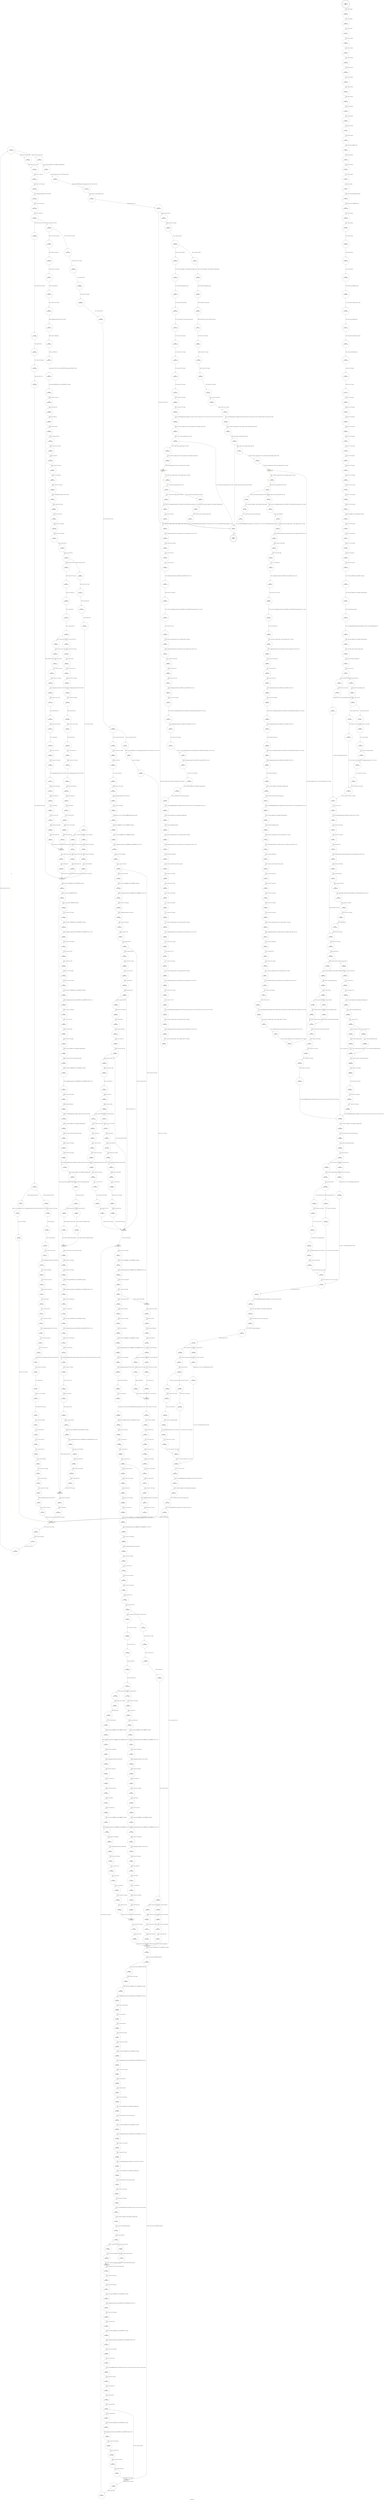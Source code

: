 digraph ui_draw_text {
label="ui_draw_text"
73540 [label="N73540\n(rp:508, ep:0)\nexit", shape="doublecircle"]
73541 [label="N73541\n(rp:790, ep:790)\nentry", shape="doublecircle"]
73541 -> 73543 [label="%20 = alloca i8, align 1"]
73543 [label="N73543\n(rp:789, ep:789)", shape="circle"]
73543 -> 73544 [label="%21 = alloca i8, align 1"]
73544 [label="N73544\n(rp:788, ep:788)", shape="circle"]
73544 -> 73545 [label="%22 = alloca i8, align 1"]
73545 [label="N73545\n(rp:787, ep:787)", shape="circle"]
73545 -> 73546 [label="%23 = alloca i32, align 4"]
73546 [label="N73546\n(rp:786, ep:786)", shape="circle"]
73546 -> 73547 [label="%24 = alloca i32, align 4"]
73547 [label="N73547\n(rp:785, ep:785)", shape="circle"]
73547 -> 73548 [label="%25 = alloca i32, align 4"]
73548 [label="N73548\n(rp:784, ep:784)", shape="circle"]
73548 -> 73549 [label="%26 = alloca i32, align 4"]
73549 [label="N73549\n(rp:783, ep:783)", shape="circle"]
73549 -> 73550 [label="%27 = alloca i32, align 4"]
73550 [label="N73550\n(rp:782, ep:782)", shape="circle"]
73550 -> 73551 [label="%28 = alloca i32, align 4"]
73551 [label="N73551\n(rp:781, ep:781)", shape="circle"]
73551 -> 73552 [label="%29 = alloca i32, align 4"]
73552 [label="N73552\n(rp:780, ep:780)", shape="circle"]
73552 -> 73553 [label="%30 = alloca i32, align 4"]
73553 [label="N73553\n(rp:779, ep:779)", shape="circle"]
73553 -> 73554 [label="%31 = alloca i32, align 4"]
73554 [label="N73554\n(rp:778, ep:778)", shape="circle"]
73554 -> 73555 [label="%32 = alloca i32, align 4"]
73555 [label="N73555\n(rp:777, ep:777)", shape="circle"]
73555 -> 73556 [label="%33 = alloca i32, align 4"]
73556 [label="N73556\n(rp:776, ep:776)", shape="circle"]
73556 -> 73557 [label="%34 = alloca %struct._BRUSH*, align 8"]
73557 [label="N73557\n(rp:775, ep:775)", shape="circle"]
73557 -> 73558 [label="%35 = alloca i32, align 4"]
73558 [label="N73558\n(rp:774, ep:774)", shape="circle"]
73558 -> 73559 [label="%36 = alloca i32, align 4"]
73559 [label="N73559\n(rp:773, ep:773)", shape="circle"]
73559 -> 73560 [label="%37 = alloca i8*, align 8"]
73560 [label="N73560\n(rp:772, ep:772)", shape="circle"]
73560 -> 73561 [label="%38 = alloca i8, align 1"]
73561 [label="N73561\n(rp:771, ep:771)", shape="circle"]
73561 -> 73562 [label="%39 = alloca %struct.XWindowAttributes, align 8"]
73562 [label="N73562\n(rp:770, ep:770)", shape="circle"]
73562 -> 73563 [label="%40 = alloca %struct._FONTGLYPH*, align 8"]
73563 [label="N73563\n(rp:769, ep:769)", shape="circle"]
73563 -> 73564 [label="%41 = alloca i32, align 4"]
73564 [label="N73564\n(rp:768, ep:768)", shape="circle"]
73564 -> 73565 [label="%42 = alloca i32, align 4"]
73565 [label="N73565\n(rp:767, ep:767)", shape="circle"]
73565 -> 73566 [label="%43 = alloca i32, align 4"]
73566 [label="N73566\n(rp:766, ep:766)", shape="circle"]
73566 -> 73567 [label="%44 = alloca i32, align 4"]
73567 [label="N73567\n(rp:765, ep:765)", shape="circle"]
73567 -> 73568 [label="%45 = alloca i32, align 4"]
73568 [label="N73568\n(rp:764, ep:764)", shape="circle"]
73568 -> 73569 [label="%46 = alloca %struct._DATABLOB*, align 8"]
73569 [label="N73569\n(rp:763, ep:763)", shape="circle"]
73569 -> 73570 [label="%47 = alloca %struct._seamless_window*, align 8"]
73570 [label="N73570\n(rp:762, ep:762)", shape="circle"]
73570 -> 73571 [label="%48 = alloca %struct._BOUNDS, align 2"]
73571 [label="N73571\n(rp:761, ep:761)", shape="circle"]
73571 -> 73572 [label="%49 = alloca %struct._seamless_window*, align 8"]
73572 [label="N73572\n(rp:760, ep:760)", shape="circle"]
73572 -> 73573 [label="%50 = alloca %struct._BOUNDS, align 2"]
73573 [label="N73573\n(rp:759, ep:759)", shape="circle"]
73573 -> 73575 [label="store i8 %0, i8* %20, align 1"]
73575 [label="N73575\n(rp:758, ep:758)", shape="circle"]
73575 -> 73577 [label="store i8 %1, i8* %21, align 1"]
73577 [label="N73577\n(rp:757, ep:757)", shape="circle"]
73577 -> 73579 [label="store i8 %2, i8* %22, align 1"]
73579 [label="N73579\n(rp:756, ep:756)", shape="circle"]
73579 -> 73581 [label="store i32 %3, i32* %23, align 4"]
73581 [label="N73581\n(rp:755, ep:755)", shape="circle"]
73581 -> 73583 [label="store i32 %4, i32* %24, align 4"]
73583 [label="N73583\n(rp:754, ep:754)", shape="circle"]
73583 -> 73585 [label="store i32 %5, i32* %25, align 4"]
73585 [label="N73585\n(rp:753, ep:753)", shape="circle"]
73585 -> 73587 [label="store i32 %6, i32* %26, align 4"]
73587 [label="N73587\n(rp:752, ep:752)", shape="circle"]
73587 -> 73589 [label="store i32 %7, i32* %27, align 4"]
73589 [label="N73589\n(rp:751, ep:751)", shape="circle"]
73589 -> 73591 [label="store i32 %8, i32* %28, align 4"]
73591 [label="N73591\n(rp:750, ep:750)", shape="circle"]
73591 -> 73593 [label="store i32 %9, i32* %29, align 4"]
73593 [label="N73593\n(rp:749, ep:749)", shape="circle"]
73593 -> 73595 [label="store i32 %10, i32* %30, align 4"]
73595 [label="N73595\n(rp:748, ep:748)", shape="circle"]
73595 -> 73597 [label="store i32 %11, i32* %31, align 4"]
73597 [label="N73597\n(rp:747, ep:747)", shape="circle"]
73597 -> 73599 [label="store i32 %12, i32* %32, align 4"]
73599 [label="N73599\n(rp:746, ep:746)", shape="circle"]
73599 -> 73601 [label="store i32 %13, i32* %33, align 4"]
73601 [label="N73601\n(rp:745, ep:745)", shape="circle"]
73601 -> 73603 [label="store %struct._BRUSH* %14, %struct._BRUSH** %34, align 8"]
73603 [label="N73603\n(rp:744, ep:744)", shape="circle"]
73603 -> 73605 [label="store i32 %15, i32* %35, align 4"]
73605 [label="N73605\n(rp:743, ep:743)", shape="circle"]
73605 -> 73607 [label="store i32 %16, i32* %36, align 4"]
73607 [label="N73607\n(rp:742, ep:742)", shape="circle"]
73607 -> 73609 [label="store i8* %17, i8** %37, align 8"]
73609 [label="N73609\n(rp:741, ep:741)", shape="circle"]
73609 -> 73612 [label="store i8 %18, i8* %38, align 1"]
73612 [label="N73612\n(rp:740, ep:740)", shape="circle"]
73612 -> 73613 [label="%51 = load i8, i8* %22, align 1"]
73613 [label="N73613\n(rp:739, ep:739)", shape="circle"]
73613 -> 73614 [label="%52 = load %struct._BRUSH*, %struct._BRUSH** %34, align 8"]
73614 [label="N73614\n(rp:738, ep:738)", shape="circle"]
73614 -> 73615 [label="%53 = load %struct._XDisplay*, %struct._XDisplay** @g_display, align 8"]
73615 [label="N73615\n(rp:737, ep:737)", shape="circle"]
73615 -> 73616 [label="%54 = load i64, i64* @g_wnd, align 8"]
73616 [label="N73616\n(rp:736, ep:736)", shape="circle"]
73616 -> 73624 [label="%55 = call i32 @XGetWindowAttributes(%struct._XDisplay* %53, i64 %54, %struct.XWindowAttributes* %39)"]
73624 [label="N73624\n(rp:735, ep:735)", shape="circle"]
73624 -> 73625 [label="%56 = load %struct._XDisplay*, %struct._XDisplay** @g_display, align 8"]
73625 [label="N73625\n(rp:734, ep:734)", shape="circle"]
73625 -> 73626 [label="%57 = load %struct._XGC*, %struct._XGC** @g_gc, align 8"]
73626 [label="N73626\n(rp:733, ep:733)", shape="circle"]
73626 -> 73627 [label="%58 = load i32, i32* @g_server_depth, align 4"]
73627 [label="N73627\n(rp:732, ep:732)", shape="circle"]
73627 -> 73628 [label="%59 = icmp ne i32 %58, 8"]
73628 [label="N73628\n(rp:731, ep:731)", shape="circle"]
73628 -> 74415 [label="[%59 = icmp ne i32 %58, 8]"]
73628 -> 74416 [label="[!(%59 = icmp ne i32 %58, 8)]"]
73630 [label="N73630\n(rp:717, ep:717)", shape="circle"]
73630 -> 73631 [label="translate_colour --@-- %62 = call i32 @translate_colour(i32 %61)", style="dashed", color="blue"]
73631 [label="N73631\n(rp:716, ep:716)", shape="circle"]
73631 -> 73644 [label="77 = [%62 = call i32 @translate_colour(i32 %61)]"]
73633 [label="N73633\n(rp:729, ep:729)", shape="circle"]
73633 -> 73634 [label="%65 = icmp ne i32 %64, 0"]
73634 [label="N73634\n(rp:728, ep:728)", shape="circle"]
73634 -> 74418 [label="[%65 = icmp ne i32 %64, 0]"]
73634 -> 74419 [label="[!(%65 = icmp ne i32 %64, 0)]"]
73636 [label="N73636\n(rp:720, ep:720)", shape="circle"]
73636 -> 73643 [label="75 = [%67 = load i32, i32* %35, align 4]"]
73638 [label="N73638\n(rp:726, ep:726)", shape="circle"]
73638 -> 73639 [label="%70 = zext i32 %69 to i64"]
73639 [label="N73639\n(rp:725, ep:725)", shape="circle"]
73639 -> 73640 [label="%71 = load i32*, i32** @g_colmap, align 8"]
73640 [label="N73640\n(rp:724, ep:724)", shape="circle"]
73640 -> 73641 [label="%72 = getelementptr inbounds i32, i32* %71, i64 %70"]
73641 [label="N73641\n(rp:723, ep:723)", shape="circle"]
73641 -> 73642 [label="%73 = load i32, i32* %72, align 4"]
73642 [label="N73642\n(rp:722, ep:722)", shape="circle"]
73642 -> 73643 [label="75 = [%73 = load i32, i32* %72, align 4]"]
73643 [label="N73643\n(rp:719, ep:719)", shape="circle"]
73643 -> 73644 [label="77 = [%75 = phi i32 [ %67, %66 ], [ %73, %68 ]]"]
73644 [label="N73644\n(rp:715, ep:715)", shape="circle"]
73644 -> 73645 [label="%78 = zext i32 %77 to i64"]
73645 [label="N73645\n(rp:714, ep:714)", shape="circle"]
73645 -> 73646 [label="%79 = call i32 @XSetForeground(%struct._XDisplay* %56, %struct._XGC* %57, i64 %78)"]
73646 [label="N73646\n(rp:713, ep:713)", shape="circle"]
73646 -> 73647 [label="%80 = load i32, i32* %30, align 4"]
73647 [label="N73647\n(rp:712, ep:712)", shape="circle"]
73647 -> 73648 [label="%81 = load i32, i32* %32, align 4"]
73648 [label="N73648\n(rp:711, ep:711)", shape="circle"]
73648 -> 73649 [label="%82 = add i32 %80, %81"]
73649 [label="N73649\n(rp:710, ep:710)", shape="circle"]
73649 -> 73650 [label="%83 = getelementptr inbounds %struct.XWindowAttributes, %struct.XWindowAttributes* %39, i32 0, i32 2"]
73650 [label="N73650\n(rp:709, ep:709)", shape="circle"]
73650 -> 73651 [label="%84 = load i32, i32* %83, align 8"]
73651 [label="N73651\n(rp:708, ep:708)", shape="circle"]
73651 -> 73652 [label="%85 = icmp sgt i32 %82, %84"]
73652 [label="N73652\n(rp:707, ep:707)", shape="circle"]
73652 -> 74423 [label="[%85 = icmp sgt i32 %82, %84]"]
73652 -> 73659 [label="[!(%85 = icmp sgt i32 %82, %84)]"]
73654 [label="N73654\n(rp:705, ep:705)", shape="circle"]
73654 -> 73655 [label="%88 = load i32, i32* %87, align 8"]
73655 [label="N73655\n(rp:704, ep:704)", shape="circle"]
73655 -> 73656 [label="%89 = load i32, i32* %30, align 4"]
73656 [label="N73656\n(rp:703, ep:703)", shape="circle"]
73656 -> 73657 [label="%90 = sub i32 %88, %89"]
73657 [label="N73657\n(rp:702, ep:702)", shape="circle"]
73657 -> 73659 [label="store i32 %90, i32* %32, align 4"]
73659 [label="N73659\n(rp:701, ep:701)", shape="circle"]
73659 -> 73660 [label="%92 = load i32, i32* %32, align 4"]
73660 [label="N73660\n(rp:700, ep:700)", shape="circle"]
73660 -> 73661 [label="%93 = icmp sgt i32 %92, 1"]
73661 [label="N73661\n(rp:699, ep:699)", shape="circle"]
73661 -> 74425 [label="[%93 = icmp sgt i32 %92, 1]"]
73661 -> 74426 [label="[!(%93 = icmp sgt i32 %92, 1)]"]
73663 [label="N73663\n(rp:680, ep:680)", shape="circle"]
73663 -> 73664 [label="%96 = load i32, i32* @g_ownbackstore, align 4"]
73664 [label="N73664\n(rp:679, ep:679)", shape="circle"]
73664 -> 73665 [label="%97 = icmp ne i32 %96, 0"]
73665 [label="N73665\n(rp:678, ep:678)", shape="circle"]
73665 -> 74427 [label="[%97 = icmp ne i32 %96, 0]"]
73665 -> 74428 [label="[!(%97 = icmp ne i32 %96, 0)]"]
73667 [label="N73667\n(rp:674, ep:674)", shape="circle"]
73667 -> 73670 [label="103 = [%99 = load i64, i64* @g_backstore, align 8]"]
73669 [label="N73669\n(rp:676, ep:676)", shape="circle"]
73669 -> 73670 [label="103 = [%101 = load i64, i64* @g_wnd, align 8]"]
73670 [label="N73670\n(rp:673, ep:673)", shape="circle"]
73670 -> 73671 [label="%104 = load %struct._XGC*, %struct._XGC** @g_gc, align 8"]
73671 [label="N73671\n(rp:672, ep:672)", shape="circle"]
73671 -> 73672 [label="%105 = load i32, i32* %30, align 4"]
73672 [label="N73672\n(rp:671, ep:671)", shape="circle"]
73672 -> 73673 [label="%106 = load i32, i32* %31, align 4"]
73673 [label="N73673\n(rp:670, ep:670)", shape="circle"]
73673 -> 73674 [label="%107 = load i32, i32* %32, align 4"]
73674 [label="N73674\n(rp:669, ep:669)", shape="circle"]
73674 -> 73675 [label="%108 = load i32, i32* %33, align 4"]
73675 [label="N73675\n(rp:668, ep:668)", shape="circle"]
73675 -> 73696 [label="%109 = call i32 @XFillRectangle(%struct._XDisplay* %95, i64 %103, %struct._XGC* %104, i32 %105, i32 %106, i32 %107, i32 %108)"]
73678 [label="N73678\n(rp:697, ep:697)", shape="circle"]
73678 -> 73679 [label="%112 = icmp eq i32 %111, 1"]
73679 [label="N73679\n(rp:696, ep:696)", shape="circle"]
73679 -> 74431 [label="[%112 = icmp eq i32 %111, 1]"]
73679 -> 73696 [label="[!(%112 = icmp eq i32 %111, 1)]"]
73681 [label="N73681\n(rp:694, ep:694)", shape="circle"]
73681 -> 73682 [label="%115 = load i32, i32* @g_ownbackstore, align 4"]
73682 [label="N73682\n(rp:693, ep:693)", shape="circle"]
73682 -> 73683 [label="%116 = icmp ne i32 %115, 0"]
73683 [label="N73683\n(rp:692, ep:692)", shape="circle"]
73683 -> 74433 [label="[%116 = icmp ne i32 %115, 0]"]
73683 -> 74434 [label="[!(%116 = icmp ne i32 %115, 0)]"]
73685 [label="N73685\n(rp:688, ep:688)", shape="circle"]
73685 -> 73688 [label="122 = [%118 = load i64, i64* @g_backstore, align 8]"]
73687 [label="N73687\n(rp:690, ep:690)", shape="circle"]
73687 -> 73688 [label="122 = [%120 = load i64, i64* @g_wnd, align 8]"]
73688 [label="N73688\n(rp:687, ep:687)", shape="circle"]
73688 -> 73689 [label="%123 = load %struct._XGC*, %struct._XGC** @g_gc, align 8"]
73689 [label="N73689\n(rp:686, ep:686)", shape="circle"]
73689 -> 73690 [label="%124 = load i32, i32* %26, align 4"]
73690 [label="N73690\n(rp:685, ep:685)", shape="circle"]
73690 -> 73691 [label="%125 = load i32, i32* %27, align 4"]
73691 [label="N73691\n(rp:684, ep:684)", shape="circle"]
73691 -> 73692 [label="%126 = load i32, i32* %28, align 4"]
73692 [label="N73692\n(rp:683, ep:683)", shape="circle"]
73692 -> 73693 [label="%127 = load i32, i32* %29, align 4"]
73693 [label="N73693\n(rp:682, ep:682)", shape="circle"]
73693 -> 73696 [label="%128 = call i32 @XFillRectangle(%struct._XDisplay* %114, i64 %122, %struct._XGC* %123, i32 %124, i32 %125, i32 %126, i32 %127)"]
73696 [label="N73696\n(rp:667, ep:667)", shape="circle"]
73696 -> 73697 [label="%131 = load %struct._XDisplay*, %struct._XDisplay** @g_display, align 8"]
73697 [label="N73697\n(rp:666, ep:666)", shape="circle"]
73697 -> 73698 [label="%132 = load %struct._XGC*, %struct._XGC** @g_gc, align 8"]
73698 [label="N73698\n(rp:665, ep:665)", shape="circle"]
73698 -> 73699 [label="%133 = load i32, i32* @g_server_depth, align 4"]
73699 [label="N73699\n(rp:664, ep:664)", shape="circle"]
73699 -> 73700 [label="%134 = icmp ne i32 %133, 8"]
73700 [label="N73700\n(rp:663, ep:663)", shape="circle"]
73700 -> 74437 [label="[%134 = icmp ne i32 %133, 8]"]
73700 -> 74438 [label="[!(%134 = icmp ne i32 %133, 8)]"]
73702 [label="N73702\n(rp:649, ep:649)", shape="circle"]
73702 -> 73703 [label="translate_colour --@-- %137 = call i32 @translate_colour(i32 %136)", style="dashed", color="blue"]
73703 [label="N73703\n(rp:648, ep:648)", shape="circle"]
73703 -> 73716 [label="152 = [%137 = call i32 @translate_colour(i32 %136)]"]
73705 [label="N73705\n(rp:661, ep:661)", shape="circle"]
73705 -> 73706 [label="%140 = icmp ne i32 %139, 0"]
73706 [label="N73706\n(rp:660, ep:660)", shape="circle"]
73706 -> 74440 [label="[%140 = icmp ne i32 %139, 0]"]
73706 -> 74441 [label="[!(%140 = icmp ne i32 %139, 0)]"]
73708 [label="N73708\n(rp:652, ep:652)", shape="circle"]
73708 -> 73715 [label="150 = [%142 = load i32, i32* %36, align 4]"]
73710 [label="N73710\n(rp:658, ep:658)", shape="circle"]
73710 -> 73711 [label="%145 = zext i32 %144 to i64"]
73711 [label="N73711\n(rp:657, ep:657)", shape="circle"]
73711 -> 73712 [label="%146 = load i32*, i32** @g_colmap, align 8"]
73712 [label="N73712\n(rp:656, ep:656)", shape="circle"]
73712 -> 73713 [label="%147 = getelementptr inbounds i32, i32* %146, i64 %145"]
73713 [label="N73713\n(rp:655, ep:655)", shape="circle"]
73713 -> 73714 [label="%148 = load i32, i32* %147, align 4"]
73714 [label="N73714\n(rp:654, ep:654)", shape="circle"]
73714 -> 73715 [label="150 = [%148 = load i32, i32* %147, align 4]"]
73715 [label="N73715\n(rp:651, ep:651)", shape="circle"]
73715 -> 73716 [label="152 = [%150 = phi i32 [ %142, %141 ], [ %148, %143 ]]"]
73716 [label="N73716\n(rp:647, ep:647)", shape="circle"]
73716 -> 73717 [label="%153 = zext i32 %152 to i64"]
73717 [label="N73717\n(rp:646, ep:646)", shape="circle"]
73717 -> 73718 [label="%154 = call i32 @XSetForeground(%struct._XDisplay* %131, %struct._XGC* %132, i64 %153)"]
73718 [label="N73718\n(rp:645, ep:645)", shape="circle"]
73718 -> 73719 [label="%155 = load %struct._XDisplay*, %struct._XDisplay** @g_display, align 8"]
73719 [label="N73719\n(rp:644, ep:644)", shape="circle"]
73719 -> 73720 [label="%156 = load %struct._XGC*, %struct._XGC** @g_gc, align 8"]
73720 [label="N73720\n(rp:643, ep:643)", shape="circle"]
73720 -> 73721 [label="%157 = load i32, i32* @g_server_depth, align 4"]
73721 [label="N73721\n(rp:642, ep:642)", shape="circle"]
73721 -> 73722 [label="%158 = icmp ne i32 %157, 8"]
73722 [label="N73722\n(rp:641, ep:641)", shape="circle"]
73722 -> 74445 [label="[%158 = icmp ne i32 %157, 8]"]
73722 -> 74446 [label="[!(%158 = icmp ne i32 %157, 8)]"]
73724 [label="N73724\n(rp:627, ep:627)", shape="circle"]
73724 -> 73725 [label="translate_colour --@-- %161 = call i32 @translate_colour(i32 %160)", style="dashed", color="blue"]
73725 [label="N73725\n(rp:626, ep:626)", shape="circle"]
73725 -> 73738 [label="176 = [%161 = call i32 @translate_colour(i32 %160)]"]
73727 [label="N73727\n(rp:639, ep:639)", shape="circle"]
73727 -> 73728 [label="%164 = icmp ne i32 %163, 0"]
73728 [label="N73728\n(rp:638, ep:638)", shape="circle"]
73728 -> 74448 [label="[%164 = icmp ne i32 %163, 0]"]
73728 -> 74449 [label="[!(%164 = icmp ne i32 %163, 0)]"]
73730 [label="N73730\n(rp:630, ep:630)", shape="circle"]
73730 -> 73737 [label="174 = [%166 = load i32, i32* %35, align 4]"]
73732 [label="N73732\n(rp:636, ep:636)", shape="circle"]
73732 -> 73733 [label="%169 = zext i32 %168 to i64"]
73733 [label="N73733\n(rp:635, ep:635)", shape="circle"]
73733 -> 73734 [label="%170 = load i32*, i32** @g_colmap, align 8"]
73734 [label="N73734\n(rp:634, ep:634)", shape="circle"]
73734 -> 73735 [label="%171 = getelementptr inbounds i32, i32* %170, i64 %169"]
73735 [label="N73735\n(rp:633, ep:633)", shape="circle"]
73735 -> 73736 [label="%172 = load i32, i32* %171, align 4"]
73736 [label="N73736\n(rp:632, ep:632)", shape="circle"]
73736 -> 73737 [label="174 = [%172 = load i32, i32* %171, align 4]"]
73737 [label="N73737\n(rp:629, ep:629)", shape="circle"]
73737 -> 73738 [label="176 = [%174 = phi i32 [ %166, %165 ], [ %172, %167 ]]"]
73738 [label="N73738\n(rp:625, ep:625)", shape="circle"]
73738 -> 73739 [label="%177 = zext i32 %176 to i64"]
73739 [label="N73739\n(rp:624, ep:624)", shape="circle"]
73739 -> 73740 [label="%178 = call i32 @XSetBackground(%struct._XDisplay* %155, %struct._XGC* %156, i64 %177)"]
73740 [label="N73740\n(rp:623, ep:623)", shape="circle"]
73740 -> 73741 [label="%179 = load %struct._XDisplay*, %struct._XDisplay** @g_display, align 8"]
73741 [label="N73741\n(rp:622, ep:622)", shape="circle"]
73741 -> 73742 [label="%180 = load %struct._XGC*, %struct._XGC** @g_gc, align 8"]
73742 [label="N73742\n(rp:621, ep:621)", shape="circle"]
73742 -> 73743 [label="%181 = call i32 @XSetFillStyle(%struct._XDisplay* %179, %struct._XGC* %180, i32 2)"]
73743 [label="N73743\n(rp:620, ep:620)", shape="circle"]
73743 -> 73745 [label="store i32 0, i32* %41, align 4"]
73745 [label="N73745\n(rp:619, ep:163)", shape="box"]
73745 -> 73746 [label="%183 = load i32, i32* %41, align 4"]
73745 -> 73745 [label="@", style="dashed", color="orange"]
73745 -> 73749 [label="@", style="dashed", color="orange"]
73746 [label="N73746\n(rp:618, ep:162)", shape="circle"]
73746 -> 73747 [label="%184 = load i8, i8* %38, align 1"]
73747 [label="N73747\n(rp:617, ep:161)", shape="circle"]
73747 -> 73748 [label="%185 = zext i8 %184 to i32"]
73748 [label="N73748\n(rp:616, ep:160)", shape="circle"]
73748 -> 73749 [label="%186 = icmp slt i32 %183, %185"]
73749 [label="N73749\n(rp:615, ep:159)", shape="circle"]
73749 -> 74453 [label="[%186 = icmp slt i32 %183, %185]"]
73749 -> 74454 [label="[!(%186 = icmp slt i32 %183, %185)]"]
73751 [label="N73751\n(rp:454, ep:392)", shape="circle"]
73751 -> 73752 [label="%189 = sext i32 %188 to i64"]
73752 [label="N73752\n(rp:453, ep:391)", shape="circle"]
73752 -> 73753 [label="%190 = load i8*, i8** %37, align 8"]
73753 [label="N73753\n(rp:452, ep:390)", shape="circle"]
73753 -> 73754 [label="%191 = getelementptr inbounds i8, i8* %190, i64 %189"]
73754 [label="N73754\n(rp:451, ep:389)", shape="circle"]
73754 -> 73755 [label="%192 = load i8, i8* %191, align 1"]
73755 [label="N73755\n(rp:450, ep:388)", shape="circle"]
73755 -> 73756 [label="%193 = zext i8 %192 to i32"]
73756 [label="N73756\n(rp:449, ep:387)", shape="circle"]
73756 -> 74455 [label="[%193 = zext i8 %192 to i32==255]"]
73756 -> 74456 [label="[%193 = zext i8 %192 to i32!=255]"]
73758 [label="N73758\n(rp:37, ep:264)", shape="circle"]
73758 -> 73759 [label="%196 = add i32 %195, 3"]
73759 [label="N73759\n(rp:36, ep:262)", shape="circle"]
73759 -> 73760 [label="%197 = load i8, i8* %38, align 1"]
73760 [label="N73760\n(rp:35, ep:260)", shape="circle"]
73760 -> 73761 [label="%198 = zext i8 %197 to i32"]
73761 [label="N73761\n(rp:34, ep:258)", shape="circle"]
73761 -> 73762 [label="%199 = icmp sgt i32 %196, %198"]
73762 [label="N73762\n(rp:33, ep:256)", shape="circle"]
73762 -> 74459 [label="[%199 = icmp sgt i32 %196, %198]"]
73762 -> 74460 [label="[!(%199 = icmp sgt i32 %196, %198)]"]
73764 [label="N73764\n(rp:1, ep:169)", shape="circle"]
73764 -> 73765 [label="store i8 0, i8* %38, align 1"]
73765 [label="N73765\n(rp:0, ep:164)", shape="circle"]
73765 -> 73745 [label="store i32 0, i32* %41, align 4"]
73768 [label="N73768\n(rp:31, ep:253)", shape="circle"]
73768 -> 73769 [label="%203 = add i32 %202, 1"]
73769 [label="N73769\n(rp:30, ep:250)", shape="circle"]
73769 -> 73770 [label="%204 = sext i32 %203 to i64"]
73770 [label="N73770\n(rp:29, ep:247)", shape="circle"]
73770 -> 73771 [label="%205 = load i8*, i8** %37, align 8"]
73771 [label="N73771\n(rp:28, ep:245)", shape="circle"]
73771 -> 73772 [label="%206 = getelementptr inbounds i8, i8* %205, i64 %204"]
73772 [label="N73772\n(rp:27, ep:243)", shape="circle"]
73772 -> 73773 [label="%207 = load i8, i8* %206, align 1"]
73773 [label="N73773\n(rp:26, ep:241)", shape="circle"]
73773 -> 73774 [label="%208 = load i8*, i8** %37, align 8"]
73774 [label="N73774\n(rp:25, ep:239)", shape="circle"]
73774 -> 73775 [label="%209 = load i32, i32* %41, align 4"]
73775 [label="N73775\n(rp:24, ep:237)", shape="circle"]
73775 -> 73776 [label="%210 = add i32 %209, 2"]
73776 [label="N73776\n(rp:23, ep:234)", shape="circle"]
73776 -> 73777 [label="%211 = sext i32 %210 to i64"]
73777 [label="N73777\n(rp:22, ep:231)", shape="circle"]
73777 -> 73778 [label="%212 = load i8*, i8** %37, align 8"]
73778 [label="N73778\n(rp:21, ep:228)", shape="circle"]
73778 -> 73779 [label="%213 = getelementptr inbounds i8, i8* %212, i64 %211"]
73779 [label="N73779\n(rp:20, ep:225)", shape="circle"]
73779 -> 73780 [label="%214 = load i8, i8* %213, align 1"]
73780 [label="N73780\n(rp:19, ep:222)", shape="circle"]
73780 -> 73781 [label="%215 = zext i8 %214 to i32"]
73781 [label="N73781\n(rp:18, ep:219)", shape="circle"]
73781 -> 73782 [label="cache_put_text --@-- call void @cache_put_text(i8 %207, i8* %208, i32 %215)", style="dashed", color="blue"]
73782 [label="N73782\n(rp:17, ep:215)", shape="circle"]
73782 -> 73783 [label="%216 = load i32, i32* %41, align 4"]
73783 [label="N73783\n(rp:16, ep:211)", shape="circle"]
73783 -> 73784 [label="%217 = add i32 %216, 3"]
73784 [label="N73784\n(rp:15, ep:207)", shape="circle"]
73784 -> 73785 [label="store i32 %217, i32* %41, align 4"]
73785 [label="N73785\n(rp:14, ep:204)", shape="circle"]
73785 -> 73786 [label="%218 = load i32, i32* %41, align 4"]
73786 [label="N73786\n(rp:13, ep:201)", shape="circle"]
73786 -> 73787 [label="%219 = load i8, i8* %38, align 1"]
73787 [label="N73787\n(rp:12, ep:197)", shape="circle"]
73787 -> 73788 [label="%220 = zext i8 %219 to i32"]
73788 [label="N73788\n(rp:11, ep:194)", shape="circle"]
73788 -> 73789 [label="%221 = sub i32 %220, %218"]
73789 [label="N73789\n(rp:10, ep:191)", shape="circle"]
73789 -> 73790 [label="%222 = trunc i32 %221 to i8"]
73790 [label="N73790\n(rp:9, ep:188)", shape="circle"]
73790 -> 73791 [label="store i8 %222, i8* %38, align 1"]
73791 [label="N73791\n(rp:8, ep:185)", shape="circle"]
73791 -> 73792 [label="%223 = load i32, i32* %41, align 4"]
73792 [label="N73792\n(rp:7, ep:182)", shape="circle"]
73792 -> 73793 [label="%224 = sext i32 %223 to i64"]
73793 [label="N73793\n(rp:6, ep:179)", shape="circle"]
73793 -> 73794 [label="%225 = load i8*, i8** %37, align 8"]
73794 [label="N73794\n(rp:5, ep:175)", shape="circle"]
73794 -> 73795 [label="%226 = getelementptr inbounds i8, i8* %225, i64 %224"]
73795 [label="N73795\n(rp:4, ep:170)", shape="circle"]
73795 -> 73796 [label="store i8* %226, i8** %37, align 8"]
73796 [label="N73796\n(rp:3, ep:165)", shape="circle"]
73796 -> 73745 [label="store i32 0, i32* %41, align 4"]
73799 [label="N73799\n(rp:296, ep:384)", shape="circle"]
73799 -> 73800 [label="%229 = add i32 %228, 2"]
73800 [label="N73800\n(rp:295, ep:383)", shape="circle"]
73800 -> 73801 [label="%230 = load i8, i8* %38, align 1"]
73801 [label="N73801\n(rp:294, ep:382)", shape="circle"]
73801 -> 73802 [label="%231 = zext i8 %230 to i32"]
73802 [label="N73802\n(rp:293, ep:381)", shape="circle"]
73802 -> 73803 [label="%232 = icmp sgt i32 %229, %231"]
73803 [label="N73803\n(rp:292, ep:380)", shape="circle"]
73803 -> 74461 [label="[%232 = icmp sgt i32 %229, %231]"]
73803 -> 74462 [label="[!(%232 = icmp sgt i32 %229, %231)]"]
73805 [label="N73805\n(rp:40, ep:171)", shape="circle"]
73805 -> 73806 [label="store i8 0, i8* %38, align 1"]
73806 [label="N73806\n(rp:39, ep:166)", shape="circle"]
73806 -> 73745 [label="store i32 0, i32* %41, align 4"]
73809 [label="N73809\n(rp:290, ep:405)", shape="circle"]
73809 -> 73810 [label="%236 = add i32 %235, 1"]
73810 [label="N73810\n(rp:289, ep:404)", shape="circle"]
73810 -> 73811 [label="%237 = sext i32 %236 to i64"]
73811 [label="N73811\n(rp:288, ep:403)", shape="circle"]
73811 -> 73812 [label="%238 = load i8*, i8** %37, align 8"]
73812 [label="N73812\n(rp:287, ep:402)", shape="circle"]
73812 -> 73813 [label="%239 = getelementptr inbounds i8, i8* %238, i64 %237"]
73813 [label="N73813\n(rp:286, ep:401)", shape="circle"]
73813 -> 73814 [label="%240 = load i8, i8* %239, align 1"]
73814 [label="N73814\n(rp:285, ep:400)", shape="circle"]
73814 -> 73815 [label="cache_get_text --@-- %241 = call %struct._DATABLOB* @cache_get_text(i8 %240)", style="dashed", color="blue"]
73815 [label="N73815\n(rp:284, ep:399)", shape="circle"]
73815 -> 73816 [label="store %struct._DATABLOB* %241, %struct._DATABLOB** %46, align 8"]
73816 [label="N73816\n(rp:283, ep:398)", shape="circle"]
73816 -> 73817 [label="%242 = load %struct._DATABLOB*, %struct._DATABLOB** %46, align 8"]
73817 [label="N73817\n(rp:282, ep:397)", shape="circle"]
73817 -> 73818 [label="%243 = getelementptr inbounds %struct._DATABLOB, %struct._DATABLOB* %242, i32 0, i32 0"]
73818 [label="N73818\n(rp:281, ep:396)", shape="circle"]
73818 -> 73819 [label="%244 = load i8*, i8** %243, align 8"]
73819 [label="N73819\n(rp:280, ep:395)", shape="circle"]
73819 -> 73820 [label="%245 = icmp ne i8* %244, null"]
73820 [label="N73820\n(rp:279, ep:394)", shape="circle"]
73820 -> 74463 [label="[%245 = icmp ne i8* %244, null]"]
73820 -> 74050 [label="[!(%245 = icmp ne i8* %244, null)]"]
73822 [label="N73822\n(rp:277, ep:489)", shape="circle"]
73822 -> 73823 [label="%248 = getelementptr inbounds %struct._DATABLOB, %struct._DATABLOB* %247, i32 0, i32 0"]
73823 [label="N73823\n(rp:276, ep:487)", shape="circle"]
73823 -> 73824 [label="%249 = load i8*, i8** %248, align 8"]
73824 [label="N73824\n(rp:275, ep:485)", shape="circle"]
73824 -> 73825 [label="%250 = getelementptr inbounds i8, i8* %249, i64 1"]
73825 [label="N73825\n(rp:274, ep:482)", shape="circle"]
73825 -> 73826 [label="%251 = load i8, i8* %250, align 1"]
73826 [label="N73826\n(rp:273, ep:479)", shape="circle"]
73826 -> 73827 [label="%252 = zext i8 %251 to i32"]
73827 [label="N73827\n(rp:272, ep:477)", shape="circle"]
73827 -> 73828 [label="%253 = icmp eq i32 %252, 0"]
73828 [label="N73828\n(rp:271, ep:475)", shape="circle"]
73828 -> 74465 [label="[%253 = icmp eq i32 %252, 0]"]
73828 -> 73868 [label="[!(%253 = icmp eq i32 %252, 0)]"]
73830 [label="N73830\n(rp:269, ep:472)", shape="circle"]
73830 -> 73831 [label="%256 = zext i8 %255 to i32"]
73831 [label="N73831\n(rp:268, ep:470)", shape="circle"]
73831 -> 73832 [label="%257 = and i32 %256, 32"]
73832 [label="N73832\n(rp:267, ep:468)", shape="circle"]
73832 -> 73833 [label="%258 = icmp ne i32 %257, 0"]
73833 [label="N73833\n(rp:266, ep:466)", shape="circle"]
73833 -> 74468 [label="[!(%258 = icmp ne i32 %257, 0)]"]
73833 -> 73868 [label="[%258 = icmp ne i32 %257, 0]"]
73835 [label="N73835\n(rp:264, ep:463)", shape="circle"]
73835 -> 73836 [label="%261 = add i32 %260, 2"]
73836 [label="N73836\n(rp:263, ep:461)", shape="circle"]
73836 -> 73837 [label="%262 = load i8, i8* %38, align 1"]
73837 [label="N73837\n(rp:262, ep:459)", shape="circle"]
73837 -> 73838 [label="%263 = zext i8 %262 to i32"]
73838 [label="N73838\n(rp:261, ep:457)", shape="circle"]
73838 -> 73839 [label="%264 = icmp slt i32 %261, %263"]
73839 [label="N73839\n(rp:260, ep:455)", shape="circle"]
73839 -> 74469 [label="[%264 = icmp slt i32 %261, %263]"]
73839 -> 73868 [label="[!(%264 = icmp slt i32 %261, %263)]"]
73841 [label="N73841\n(rp:258, ep:452)", shape="circle"]
73841 -> 73842 [label="%267 = zext i8 %266 to i32"]
73842 [label="N73842\n(rp:257, ep:450)", shape="circle"]
73842 -> 73843 [label="%268 = and i32 %267, 4"]
73843 [label="N73843\n(rp:256, ep:448)", shape="circle"]
73843 -> 73844 [label="%269 = icmp ne i32 %268, 0"]
73844 [label="N73844\n(rp:255, ep:446)", shape="circle"]
73844 -> 74471 [label="[%269 = icmp ne i32 %268, 0]"]
73844 -> 74472 [label="[!(%269 = icmp ne i32 %268, 0)]"]
73846 [label="N73846\n(rp:243, ep:439)", shape="circle"]
73846 -> 73847 [label="%272 = add i32 %271, 2"]
73847 [label="N73847\n(rp:242, ep:436)", shape="circle"]
73847 -> 73848 [label="%273 = sext i32 %272 to i64"]
73848 [label="N73848\n(rp:241, ep:433)", shape="circle"]
73848 -> 73849 [label="%274 = load i8*, i8** %37, align 8"]
73849 [label="N73849\n(rp:240, ep:430)", shape="circle"]
73849 -> 73850 [label="%275 = getelementptr inbounds i8, i8* %274, i64 %273"]
73850 [label="N73850\n(rp:239, ep:427)", shape="circle"]
73850 -> 73851 [label="%276 = load i8, i8* %275, align 1"]
73851 [label="N73851\n(rp:238, ep:424)", shape="circle"]
73851 -> 73852 [label="%277 = zext i8 %276 to i32"]
73852 [label="N73852\n(rp:237, ep:421)", shape="circle"]
73852 -> 73853 [label="%278 = load i32, i32* %25, align 4"]
73853 [label="N73853\n(rp:236, ep:418)", shape="circle"]
73853 -> 73854 [label="%279 = add i32 %278, %277"]
73854 [label="N73854\n(rp:235, ep:415)", shape="circle"]
73854 -> 73868 [label="store i32 %279, i32* %25, align 4"]
73857 [label="N73857\n(rp:253, ep:440)", shape="circle"]
73857 -> 73858 [label="%282 = add i32 %281, 2"]
73858 [label="N73858\n(rp:252, ep:437)", shape="circle"]
73858 -> 73859 [label="%283 = sext i32 %282 to i64"]
73859 [label="N73859\n(rp:251, ep:434)", shape="circle"]
73859 -> 73860 [label="%284 = load i8*, i8** %37, align 8"]
73860 [label="N73860\n(rp:250, ep:431)", shape="circle"]
73860 -> 73861 [label="%285 = getelementptr inbounds i8, i8* %284, i64 %283"]
73861 [label="N73861\n(rp:249, ep:428)", shape="circle"]
73861 -> 73862 [label="%286 = load i8, i8* %285, align 1"]
73862 [label="N73862\n(rp:248, ep:425)", shape="circle"]
73862 -> 73863 [label="%287 = zext i8 %286 to i32"]
73863 [label="N73863\n(rp:247, ep:422)", shape="circle"]
73863 -> 73864 [label="%288 = load i32, i32* %24, align 4"]
73864 [label="N73864\n(rp:246, ep:419)", shape="circle"]
73864 -> 73865 [label="%289 = add i32 %288, %287"]
73865 [label="N73865\n(rp:245, ep:416)", shape="circle"]
73865 -> 73868 [label="store i32 %289, i32* %24, align 4"]
73868 [label="N73868\n(rp:234, ep:413)", shape="box"]
73868 -> 73870 [label="store i32 0, i32* %42, align 4"]
73870 [label="N73870\n(rp:233, ep:412)", shape="box"]
73870 -> 73871 [label="%293 = load i32, i32* %42, align 4"]
73871 [label="N73871\n(rp:232, ep:411)", shape="circle"]
73871 -> 73872 [label="%294 = load %struct._DATABLOB*, %struct._DATABLOB** %46, align 8"]
73872 [label="N73872\n(rp:231, ep:410)", shape="circle"]
73872 -> 73873 [label="%295 = getelementptr inbounds %struct._DATABLOB, %struct._DATABLOB* %294, i32 0, i32 1"]
73873 [label="N73873\n(rp:230, ep:409)", shape="circle"]
73873 -> 73874 [label="%296 = load i32, i32* %295, align 8"]
73874 [label="N73874\n(rp:229, ep:408)", shape="circle"]
73874 -> 73875 [label="%297 = icmp slt i32 %293, %296"]
73875 [label="N73875\n(rp:228, ep:407)", shape="circle"]
73875 -> 74473 [label="[%297 = icmp slt i32 %293, %296]"]
73875 -> 74050 [label="[!(%297 = icmp slt i32 %293, %296)]"]
73877 [label="N73877\n(rp:202, ep:618)", shape="circle"]
73877 -> 73878 [label="%300 = load i32, i32* %42, align 4"]
73878 [label="N73878\n(rp:201, ep:617)", shape="circle"]
73878 -> 73879 [label="%301 = sext i32 %300 to i64"]
73879 [label="N73879\n(rp:200, ep:616)", shape="circle"]
73879 -> 73880 [label="%302 = load %struct._DATABLOB*, %struct._DATABLOB** %46, align 8"]
73880 [label="N73880\n(rp:199, ep:615)", shape="circle"]
73880 -> 73881 [label="%303 = getelementptr inbounds %struct._DATABLOB, %struct._DATABLOB* %302, i32 0, i32 0"]
73881 [label="N73881\n(rp:198, ep:614)", shape="circle"]
73881 -> 73882 [label="%304 = load i8*, i8** %303, align 8"]
73882 [label="N73882\n(rp:197, ep:613)", shape="circle"]
73882 -> 73883 [label="%305 = getelementptr inbounds i8, i8* %304, i64 %301"]
73883 [label="N73883\n(rp:196, ep:612)", shape="circle"]
73883 -> 73884 [label="%306 = load i8, i8* %305, align 1"]
73884 [label="N73884\n(rp:195, ep:611)", shape="circle"]
73884 -> 73885 [label="%307 = zext i8 %306 to i16"]
73885 [label="N73885\n(rp:194, ep:610)", shape="circle"]
73885 -> 73886 [label="cache_get_font --@-- %308 = call %struct._FONTGLYPH* @cache_get_font(i8 %299, i16 %307)", style="dashed", color="blue"]
73886 [label="N73886\n(rp:193, ep:609)", shape="circle"]
73886 -> 73887 [label="store %struct._FONTGLYPH* %308, %struct._FONTGLYPH** %40, align 8"]
73887 [label="N73887\n(rp:192, ep:608)", shape="circle"]
73887 -> 73888 [label="%309 = load i8, i8* %21, align 1"]
73888 [label="N73888\n(rp:191, ep:607)", shape="circle"]
73888 -> 73889 [label="%310 = zext i8 %309 to i32"]
73889 [label="N73889\n(rp:190, ep:606)", shape="circle"]
73889 -> 73890 [label="%311 = and i32 %310, 32"]
73890 [label="N73890\n(rp:189, ep:605)", shape="circle"]
73890 -> 73891 [label="%312 = icmp ne i32 %311, 0"]
73891 [label="N73891\n(rp:188, ep:604)", shape="circle"]
73891 -> 74476 [label="[!(%312 = icmp ne i32 %311, 0)]"]
73891 -> 73981 [label="[%312 = icmp ne i32 %311, 0]"]
73893 [label="N73893\n(rp:186, ep:602)", shape="circle"]
73893 -> 73894 [label="%315 = add i32 %314, 1"]
73894 [label="N73894\n(rp:185, ep:601)", shape="circle"]
73894 -> 73895 [label="store i32 %315, i32* %42, align 4"]
73895 [label="N73895\n(rp:184, ep:600)", shape="circle"]
73895 -> 73896 [label="%316 = sext i32 %315 to i64"]
73896 [label="N73896\n(rp:183, ep:599)", shape="circle"]
73896 -> 73897 [label="%317 = load %struct._DATABLOB*, %struct._DATABLOB** %46, align 8"]
73897 [label="N73897\n(rp:182, ep:598)", shape="circle"]
73897 -> 73898 [label="%318 = getelementptr inbounds %struct._DATABLOB, %struct._DATABLOB* %317, i32 0, i32 0"]
73898 [label="N73898\n(rp:181, ep:597)", shape="circle"]
73898 -> 73899 [label="%319 = load i8*, i8** %318, align 8"]
73899 [label="N73899\n(rp:180, ep:596)", shape="circle"]
73899 -> 73900 [label="%320 = getelementptr inbounds i8, i8* %319, i64 %316"]
73900 [label="N73900\n(rp:179, ep:595)", shape="circle"]
73900 -> 73901 [label="%321 = load i8, i8* %320, align 1"]
73901 [label="N73901\n(rp:178, ep:594)", shape="circle"]
73901 -> 73902 [label="%322 = zext i8 %321 to i32"]
73902 [label="N73902\n(rp:177, ep:593)", shape="circle"]
73902 -> 73903 [label="store i32 %322, i32* %43, align 4"]
73903 [label="N73903\n(rp:176, ep:592)", shape="circle"]
73903 -> 73904 [label="%323 = load i32, i32* %43, align 4"]
73904 [label="N73904\n(rp:175, ep:591)", shape="circle"]
73904 -> 73905 [label="%324 = and i32 %323, 128"]
73905 [label="N73905\n(rp:174, ep:590)", shape="circle"]
73905 -> 73906 [label="%325 = icmp ne i32 %324, 0"]
73906 [label="N73906\n(rp:173, ep:589)", shape="circle"]
73906 -> 74477 [label="[%325 = icmp ne i32 %324, 0]"]
73906 -> 74478 [label="[!(%325 = icmp ne i32 %324, 0)]"]
73908 [label="N73908\n(rp:158, ep:587)", shape="circle"]
73908 -> 73909 [label="%328 = zext i8 %327 to i32"]
73909 [label="N73909\n(rp:157, ep:586)", shape="circle"]
73909 -> 73910 [label="%329 = and i32 %328, 4"]
73910 [label="N73910\n(rp:156, ep:585)", shape="circle"]
73910 -> 73911 [label="%330 = icmp ne i32 %329, 0"]
73911 [label="N73911\n(rp:155, ep:584)", shape="circle"]
73911 -> 74479 [label="[%330 = icmp ne i32 %329, 0]"]
73911 -> 74480 [label="[!(%330 = icmp ne i32 %329, 0)]"]
73913 [label="N73913\n(rp:130, ep:580)", shape="circle"]
73913 -> 73914 [label="%333 = add i32 %332, 1"]
73914 [label="N73914\n(rp:129, ep:578)", shape="circle"]
73914 -> 73915 [label="%334 = sext i32 %333 to i64"]
73915 [label="N73915\n(rp:128, ep:576)", shape="circle"]
73915 -> 73916 [label="%335 = load %struct._DATABLOB*, %struct._DATABLOB** %46, align 8"]
73916 [label="N73916\n(rp:127, ep:574)", shape="circle"]
73916 -> 73917 [label="%336 = getelementptr inbounds %struct._DATABLOB, %struct._DATABLOB* %335, i32 0, i32 0"]
73917 [label="N73917\n(rp:126, ep:572)", shape="circle"]
73917 -> 73918 [label="%337 = load i8*, i8** %336, align 8"]
73918 [label="N73918\n(rp:125, ep:570)", shape="circle"]
73918 -> 73919 [label="%338 = getelementptr inbounds i8, i8* %337, i64 %334"]
73919 [label="N73919\n(rp:124, ep:568)", shape="circle"]
73919 -> 73920 [label="%339 = load i8, i8* %338, align 1"]
73920 [label="N73920\n(rp:123, ep:566)", shape="circle"]
73920 -> 73921 [label="%340 = zext i8 %339 to i32"]
73921 [label="N73921\n(rp:122, ep:564)", shape="circle"]
73921 -> 73922 [label="%341 = load i32, i32* %42, align 4"]
73922 [label="N73922\n(rp:121, ep:562)", shape="circle"]
73922 -> 73923 [label="%342 = add i32 %341, 2"]
73923 [label="N73923\n(rp:120, ep:560)", shape="circle"]
73923 -> 73924 [label="%343 = sext i32 %342 to i64"]
73924 [label="N73924\n(rp:119, ep:558)", shape="circle"]
73924 -> 73925 [label="%344 = load %struct._DATABLOB*, %struct._DATABLOB** %46, align 8"]
73925 [label="N73925\n(rp:118, ep:556)", shape="circle"]
73925 -> 73926 [label="%345 = getelementptr inbounds %struct._DATABLOB, %struct._DATABLOB* %344, i32 0, i32 0"]
73926 [label="N73926\n(rp:117, ep:554)", shape="circle"]
73926 -> 73927 [label="%346 = load i8*, i8** %345, align 8"]
73927 [label="N73927\n(rp:116, ep:552)", shape="circle"]
73927 -> 73928 [label="%347 = getelementptr inbounds i8, i8* %346, i64 %343"]
73928 [label="N73928\n(rp:115, ep:550)", shape="circle"]
73928 -> 73929 [label="%348 = load i8, i8* %347, align 1"]
73929 [label="N73929\n(rp:114, ep:547)", shape="circle"]
73929 -> 73930 [label="%349 = zext i8 %348 to i32"]
73930 [label="N73930\n(rp:113, ep:544)", shape="circle"]
73930 -> 73931 [label="%350 = shl i32 %349, 8"]
73931 [label="N73931\n(rp:112, ep:541)", shape="circle"]
73931 -> 73932 [label="%351 = or i32 %340, %350"]
73932 [label="N73932\n(rp:111, ep:538)", shape="circle"]
73932 -> 73933 [label="%352 = load i32, i32* %25, align 4"]
73933 [label="N73933\n(rp:110, ep:535)", shape="circle"]
73933 -> 73934 [label="%353 = add i32 %352, %351"]
73934 [label="N73934\n(rp:109, ep:531)", shape="circle"]
73934 -> 73960 [label="store i32 %353, i32* %25, align 4"]
73937 [label="N73937\n(rp:153, ep:581)", shape="circle"]
73937 -> 73938 [label="%356 = add i32 %355, 1"]
73938 [label="N73938\n(rp:152, ep:579)", shape="circle"]
73938 -> 73939 [label="%357 = sext i32 %356 to i64"]
73939 [label="N73939\n(rp:151, ep:577)", shape="circle"]
73939 -> 73940 [label="%358 = load %struct._DATABLOB*, %struct._DATABLOB** %46, align 8"]
73940 [label="N73940\n(rp:150, ep:575)", shape="circle"]
73940 -> 73941 [label="%359 = getelementptr inbounds %struct._DATABLOB, %struct._DATABLOB* %358, i32 0, i32 0"]
73941 [label="N73941\n(rp:149, ep:573)", shape="circle"]
73941 -> 73942 [label="%360 = load i8*, i8** %359, align 8"]
73942 [label="N73942\n(rp:148, ep:571)", shape="circle"]
73942 -> 73943 [label="%361 = getelementptr inbounds i8, i8* %360, i64 %357"]
73943 [label="N73943\n(rp:147, ep:569)", shape="circle"]
73943 -> 73944 [label="%362 = load i8, i8* %361, align 1"]
73944 [label="N73944\n(rp:146, ep:567)", shape="circle"]
73944 -> 73945 [label="%363 = zext i8 %362 to i32"]
73945 [label="N73945\n(rp:145, ep:565)", shape="circle"]
73945 -> 73946 [label="%364 = load i32, i32* %42, align 4"]
73946 [label="N73946\n(rp:144, ep:563)", shape="circle"]
73946 -> 73947 [label="%365 = add i32 %364, 2"]
73947 [label="N73947\n(rp:143, ep:561)", shape="circle"]
73947 -> 73948 [label="%366 = sext i32 %365 to i64"]
73948 [label="N73948\n(rp:142, ep:559)", shape="circle"]
73948 -> 73949 [label="%367 = load %struct._DATABLOB*, %struct._DATABLOB** %46, align 8"]
73949 [label="N73949\n(rp:141, ep:557)", shape="circle"]
73949 -> 73950 [label="%368 = getelementptr inbounds %struct._DATABLOB, %struct._DATABLOB* %367, i32 0, i32 0"]
73950 [label="N73950\n(rp:140, ep:555)", shape="circle"]
73950 -> 73951 [label="%369 = load i8*, i8** %368, align 8"]
73951 [label="N73951\n(rp:139, ep:553)", shape="circle"]
73951 -> 73952 [label="%370 = getelementptr inbounds i8, i8* %369, i64 %366"]
73952 [label="N73952\n(rp:138, ep:551)", shape="circle"]
73952 -> 73953 [label="%371 = load i8, i8* %370, align 1"]
73953 [label="N73953\n(rp:137, ep:548)", shape="circle"]
73953 -> 73954 [label="%372 = zext i8 %371 to i32"]
73954 [label="N73954\n(rp:136, ep:545)", shape="circle"]
73954 -> 73955 [label="%373 = shl i32 %372, 8"]
73955 [label="N73955\n(rp:135, ep:542)", shape="circle"]
73955 -> 73956 [label="%374 = or i32 %363, %373"]
73956 [label="N73956\n(rp:134, ep:539)", shape="circle"]
73956 -> 73957 [label="%375 = load i32, i32* %24, align 4"]
73957 [label="N73957\n(rp:133, ep:536)", shape="circle"]
73957 -> 73958 [label="%376 = add i32 %375, %374"]
73958 [label="N73958\n(rp:132, ep:532)", shape="circle"]
73958 -> 73960 [label="store i32 %376, i32* %24, align 4"]
73960 [label="N73960\n(rp:108, ep:528)", shape="box"]
73960 -> 73961 [label="%378 = load i32, i32* %42, align 4"]
73961 [label="N73961\n(rp:107, ep:525)", shape="circle"]
73961 -> 73962 [label="%379 = add i32 %378, 2"]
73962 [label="N73962\n(rp:106, ep:522)", shape="circle"]
73962 -> 73981 [label="store i32 %379, i32* %42, align 4"]
73965 [label="N73965\n(rp:171, ep:546)", shape="circle"]
73965 -> 73966 [label="%382 = zext i8 %381 to i32"]
73966 [label="N73966\n(rp:170, ep:543)", shape="circle"]
73966 -> 73967 [label="%383 = and i32 %382, 4"]
73967 [label="N73967\n(rp:169, ep:540)", shape="circle"]
73967 -> 73968 [label="%384 = icmp ne i32 %383, 0"]
73968 [label="N73968\n(rp:168, ep:537)", shape="circle"]
73968 -> 74481 [label="[%384 = icmp ne i32 %383, 0]"]
73968 -> 74482 [label="[!(%384 = icmp ne i32 %383, 0)]"]
73970 [label="N73970\n(rp:162, ep:529)", shape="circle"]
73970 -> 73971 [label="%387 = load i32, i32* %25, align 4"]
73971 [label="N73971\n(rp:161, ep:526)", shape="circle"]
73971 -> 73972 [label="%388 = add i32 %387, %386"]
73972 [label="N73972\n(rp:160, ep:523)", shape="circle"]
73972 -> 73981 [label="store i32 %388, i32* %25, align 4"]
73975 [label="N73975\n(rp:166, ep:530)", shape="circle"]
73975 -> 73976 [label="%391 = load i32, i32* %24, align 4"]
73976 [label="N73976\n(rp:165, ep:527)", shape="circle"]
73976 -> 73977 [label="%392 = add i32 %391, %390"]
73977 [label="N73977\n(rp:164, ep:524)", shape="circle"]
73977 -> 73981 [label="store i32 %392, i32* %24, align 4"]
73981 [label="N73981\n(rp:105, ep:521)", shape="box"]
73981 -> 73982 [label="%396 = load %struct._FONTGLYPH*, %struct._FONTGLYPH** %40, align 8"]
73982 [label="N73982\n(rp:104, ep:520)", shape="circle"]
73982 -> 73983 [label="%397 = icmp ne %struct._FONTGLYPH* %396, null"]
73983 [label="N73983\n(rp:103, ep:519)", shape="circle"]
73983 -> 74483 [label="[%397 = icmp ne %struct._FONTGLYPH* %396, null]"]
73983 -> 74045 [label="[!(%397 = icmp ne %struct._FONTGLYPH* %396, null)]"]
73985 [label="N73985\n(rp:101, ep:517)", shape="circle"]
73985 -> 73986 [label="%400 = load %struct._FONTGLYPH*, %struct._FONTGLYPH** %40, align 8"]
73986 [label="N73986\n(rp:100, ep:516)", shape="circle"]
73986 -> 73987 [label="%401 = getelementptr inbounds %struct._FONTGLYPH, %struct._FONTGLYPH* %400, i32 0, i32 0"]
73987 [label="N73987\n(rp:99, ep:515)", shape="circle"]
73987 -> 73988 [label="%402 = load i16, i16* %401, align 8"]
73988 [label="N73988\n(rp:98, ep:514)", shape="circle"]
73988 -> 73989 [label="%403 = sext i16 %402 to i32"]
73989 [label="N73989\n(rp:97, ep:513)", shape="circle"]
73989 -> 73990 [label="%404 = add i32 %399, %403"]
73990 [label="N73990\n(rp:96, ep:512)", shape="circle"]
73990 -> 73991 [label="store i32 %404, i32* %44, align 4"]
73991 [label="N73991\n(rp:95, ep:511)", shape="circle"]
73991 -> 73992 [label="%405 = load i32, i32* %25, align 4"]
73992 [label="N73992\n(rp:94, ep:510)", shape="circle"]
73992 -> 73993 [label="%406 = load %struct._FONTGLYPH*, %struct._FONTGLYPH** %40, align 8"]
73993 [label="N73993\n(rp:93, ep:509)", shape="circle"]
73993 -> 73994 [label="%407 = getelementptr inbounds %struct._FONTGLYPH, %struct._FONTGLYPH* %406, i32 0, i32 1"]
73994 [label="N73994\n(rp:92, ep:508)", shape="circle"]
73994 -> 73995 [label="%408 = load i16, i16* %407, align 2"]
73995 [label="N73995\n(rp:91, ep:507)", shape="circle"]
73995 -> 73996 [label="%409 = sext i16 %408 to i32"]
73996 [label="N73996\n(rp:90, ep:506)", shape="circle"]
73996 -> 73997 [label="%410 = add i32 %405, %409"]
73997 [label="N73997\n(rp:89, ep:505)", shape="circle"]
73997 -> 73998 [label="store i32 %410, i32* %45, align 4"]
73998 [label="N73998\n(rp:88, ep:504)", shape="circle"]
73998 -> 73999 [label="%411 = load %struct._XDisplay*, %struct._XDisplay** @g_display, align 8"]
73999 [label="N73999\n(rp:87, ep:503)", shape="circle"]
73999 -> 74000 [label="%412 = load %struct._XGC*, %struct._XGC** @g_gc, align 8"]
74000 [label="N74000\n(rp:86, ep:502)", shape="circle"]
74000 -> 74001 [label="%413 = load %struct._FONTGLYPH*, %struct._FONTGLYPH** %40, align 8"]
74001 [label="N74001\n(rp:85, ep:501)", shape="circle"]
74001 -> 74002 [label="%414 = getelementptr inbounds %struct._FONTGLYPH, %struct._FONTGLYPH* %413, i32 0, i32 4"]
74002 [label="N74002\n(rp:84, ep:500)", shape="circle"]
74002 -> 74003 [label="%415 = load i8*, i8** %414, align 8"]
74003 [label="N74003\n(rp:83, ep:499)", shape="circle"]
74003 -> 74004 [label="%416 = ptrtoint i8* %415 to i64"]
74004 [label="N74004\n(rp:82, ep:498)", shape="circle"]
74004 -> 74005 [label="%417 = call i32 @XSetStipple(%struct._XDisplay* %411, %struct._XGC* %412, i64 %416)"]
74005 [label="N74005\n(rp:81, ep:497)", shape="circle"]
74005 -> 74006 [label="%418 = load %struct._XDisplay*, %struct._XDisplay** @g_display, align 8"]
74006 [label="N74006\n(rp:80, ep:496)", shape="circle"]
74006 -> 74007 [label="%419 = load %struct._XGC*, %struct._XGC** @g_gc, align 8"]
74007 [label="N74007\n(rp:79, ep:495)", shape="circle"]
74007 -> 74008 [label="%420 = load i32, i32* %44, align 4"]
74008 [label="N74008\n(rp:78, ep:494)", shape="circle"]
74008 -> 74009 [label="%421 = load i32, i32* %45, align 4"]
74009 [label="N74009\n(rp:77, ep:493)", shape="circle"]
74009 -> 74010 [label="%422 = call i32 @XSetTSOrigin(%struct._XDisplay* %418, %struct._XGC* %419, i32 %420, i32 %421)"]
74010 [label="N74010\n(rp:76, ep:492)", shape="circle"]
74010 -> 74011 [label="%423 = load %struct._XDisplay*, %struct._XDisplay** @g_display, align 8"]
74011 [label="N74011\n(rp:75, ep:490)", shape="circle"]
74011 -> 74012 [label="%424 = load i32, i32* @g_ownbackstore, align 4"]
74012 [label="N74012\n(rp:74, ep:488)", shape="circle"]
74012 -> 74013 [label="%425 = icmp ne i32 %424, 0"]
74013 [label="N74013\n(rp:73, ep:486)", shape="circle"]
74013 -> 74485 [label="[%425 = icmp ne i32 %424, 0]"]
74013 -> 74486 [label="[!(%425 = icmp ne i32 %424, 0)]"]
74015 [label="N74015\n(rp:69, ep:480)", shape="circle"]
74015 -> 74018 [label="431 = [%427 = load i64, i64* @g_backstore, align 8]"]
74017 [label="N74017\n(rp:71, ep:481)", shape="circle"]
74017 -> 74018 [label="431 = [%429 = load i64, i64* @g_wnd, align 8]"]
74018 [label="N74018\n(rp:68, ep:478)", shape="box"]
74018 -> 74019 [label="%432 = load %struct._XGC*, %struct._XGC** @g_gc, align 8"]
74019 [label="N74019\n(rp:67, ep:476)", shape="circle"]
74019 -> 74020 [label="%433 = load i32, i32* %44, align 4"]
74020 [label="N74020\n(rp:66, ep:473)", shape="circle"]
74020 -> 74021 [label="%434 = load i32, i32* %45, align 4"]
74021 [label="N74021\n(rp:65, ep:471)", shape="circle"]
74021 -> 74022 [label="%435 = load %struct._FONTGLYPH*, %struct._FONTGLYPH** %40, align 8"]
74022 [label="N74022\n(rp:64, ep:469)", shape="circle"]
74022 -> 74023 [label="%436 = getelementptr inbounds %struct._FONTGLYPH, %struct._FONTGLYPH* %435, i32 0, i32 2"]
74023 [label="N74023\n(rp:63, ep:467)", shape="circle"]
74023 -> 74024 [label="%437 = load i16, i16* %436, align 4"]
74024 [label="N74024\n(rp:62, ep:464)", shape="circle"]
74024 -> 74025 [label="%438 = zext i16 %437 to i32"]
74025 [label="N74025\n(rp:61, ep:462)", shape="circle"]
74025 -> 74026 [label="%439 = load %struct._FONTGLYPH*, %struct._FONTGLYPH** %40, align 8"]
74026 [label="N74026\n(rp:60, ep:460)", shape="circle"]
74026 -> 74027 [label="%440 = getelementptr inbounds %struct._FONTGLYPH, %struct._FONTGLYPH* %439, i32 0, i32 3"]
74027 [label="N74027\n(rp:59, ep:458)", shape="circle"]
74027 -> 74028 [label="%441 = load i16, i16* %440, align 2"]
74028 [label="N74028\n(rp:58, ep:456)", shape="circle"]
74028 -> 74029 [label="%442 = zext i16 %441 to i32"]
74029 [label="N74029\n(rp:57, ep:453)", shape="circle"]
74029 -> 74030 [label="%443 = call i32 @XFillRectangle(%struct._XDisplay* %423, i64 %431, %struct._XGC* %432, i32 %433, i32 %434, i32 %438, i32 %442)"]
74030 [label="N74030\n(rp:56, ep:451)", shape="circle"]
74030 -> 74031 [label="%444 = load i8, i8* %21, align 1"]
74031 [label="N74031\n(rp:55, ep:449)", shape="circle"]
74031 -> 74032 [label="%445 = zext i8 %444 to i32"]
74032 [label="N74032\n(rp:54, ep:447)", shape="circle"]
74032 -> 74033 [label="%446 = and i32 %445, 32"]
74033 [label="N74033\n(rp:53, ep:445)", shape="circle"]
74033 -> 74034 [label="%447 = icmp ne i32 %446, 0"]
74034 [label="N74034\n(rp:52, ep:442)", shape="circle"]
74034 -> 74489 [label="[%447 = icmp ne i32 %446, 0]"]
74034 -> 74045 [label="[!(%447 = icmp ne i32 %446, 0)]"]
74036 [label="N74036\n(rp:50, ep:438)", shape="circle"]
74036 -> 74037 [label="%450 = getelementptr inbounds %struct._FONTGLYPH, %struct._FONTGLYPH* %449, i32 0, i32 2"]
74037 [label="N74037\n(rp:49, ep:435)", shape="circle"]
74037 -> 74038 [label="%451 = load i16, i16* %450, align 4"]
74038 [label="N74038\n(rp:48, ep:432)", shape="circle"]
74038 -> 74039 [label="%452 = zext i16 %451 to i32"]
74039 [label="N74039\n(rp:47, ep:429)", shape="circle"]
74039 -> 74040 [label="%453 = load i32, i32* %24, align 4"]
74040 [label="N74040\n(rp:46, ep:426)", shape="circle"]
74040 -> 74041 [label="%454 = add i32 %453, %452"]
74041 [label="N74041\n(rp:45, ep:423)", shape="circle"]
74041 -> 74045 [label="store i32 %454, i32* %24, align 4"]
74045 [label="N74045\n(rp:44, ep:420)", shape="box"]
74045 -> 74046 [label="%458 = load i32, i32* %42, align 4"]
74046 [label="N74046\n(rp:43, ep:417)", shape="circle"]
74046 -> 74047 [label="%459 = add i32 %458, 1"]
74047 [label="N74047\n(rp:42, ep:414)", shape="circle"]
74047 -> 73870 [label="store i32 %459, i32* %42, align 4"]
74050 [label="N74050\n(rp:227, ep:235)", shape="box"]
74050 -> 74051 [label="%462 = load i32, i32* %41, align 4"]
74051 [label="N74051\n(rp:226, ep:232)", shape="circle"]
74051 -> 74052 [label="%463 = add i32 %462, 2"]
74052 [label="N74052\n(rp:225, ep:229)", shape="circle"]
74052 -> 74053 [label="%464 = load i8, i8* %38, align 1"]
74053 [label="N74053\n(rp:224, ep:226)", shape="circle"]
74053 -> 74054 [label="%465 = zext i8 %464 to i32"]
74054 [label="N74054\n(rp:223, ep:223)", shape="circle"]
74054 -> 74055 [label="%466 = icmp slt i32 %463, %465"]
74055 [label="N74055\n(rp:222, ep:220)", shape="circle"]
74055 -> 74491 [label="[%466 = icmp slt i32 %463, %465]"]
74055 -> 74492 [label="[!(%466 = icmp slt i32 %463, %465)]"]
74057 [label="N74057\n(rp:217, ep:212)", shape="circle"]
74057 -> 74058 [label="%469 = add i32 %468, 3"]
74058 [label="N74058\n(rp:216, ep:208)", shape="circle"]
74058 -> 74064 [label="store i32 %469, i32* %41, align 4"]
74061 [label="N74061\n(rp:220, ep:213)", shape="circle"]
74061 -> 74062 [label="%472 = add i32 %471, 2"]
74062 [label="N74062\n(rp:219, ep:209)", shape="circle"]
74062 -> 74064 [label="store i32 %472, i32* %41, align 4"]
74064 [label="N74064\n(rp:215, ep:205)", shape="box"]
74064 -> 74065 [label="%474 = load i32, i32* %41, align 4"]
74065 [label="N74065\n(rp:214, ep:202)", shape="circle"]
74065 -> 74066 [label="%475 = load i8, i8* %38, align 1"]
74066 [label="N74066\n(rp:213, ep:198)", shape="circle"]
74066 -> 74067 [label="%476 = zext i8 %475 to i32"]
74067 [label="N74067\n(rp:212, ep:195)", shape="circle"]
74067 -> 74068 [label="%477 = sub i32 %476, %474"]
74068 [label="N74068\n(rp:211, ep:192)", shape="circle"]
74068 -> 74069 [label="%478 = trunc i32 %477 to i8"]
74069 [label="N74069\n(rp:210, ep:189)", shape="circle"]
74069 -> 74070 [label="store i8 %478, i8* %38, align 1"]
74070 [label="N74070\n(rp:209, ep:186)", shape="circle"]
74070 -> 74071 [label="%479 = load i32, i32* %41, align 4"]
74071 [label="N74071\n(rp:208, ep:183)", shape="circle"]
74071 -> 74072 [label="%480 = sext i32 %479 to i64"]
74072 [label="N74072\n(rp:207, ep:180)", shape="circle"]
74072 -> 74073 [label="%481 = load i8*, i8** %37, align 8"]
74073 [label="N74073\n(rp:206, ep:177)", shape="circle"]
74073 -> 74074 [label="%482 = getelementptr inbounds i8, i8* %481, i64 %480"]
74074 [label="N74074\n(rp:205, ep:172)", shape="circle"]
74074 -> 74075 [label="store i8* %482, i8** %37, align 8"]
74075 [label="N74075\n(rp:204, ep:167)", shape="circle"]
74075 -> 73745 [label="store i32 0, i32* %41, align 4"]
74078 [label="N74078\n(rp:446, ep:378)", shape="circle"]
74078 -> 74079 [label="%485 = load i32, i32* %41, align 4"]
74079 [label="N74079\n(rp:445, ep:377)", shape="circle"]
74079 -> 74080 [label="%486 = sext i32 %485 to i64"]
74080 [label="N74080\n(rp:444, ep:376)", shape="circle"]
74080 -> 74081 [label="%487 = load i8*, i8** %37, align 8"]
74081 [label="N74081\n(rp:443, ep:375)", shape="circle"]
74081 -> 74082 [label="%488 = getelementptr inbounds i8, i8* %487, i64 %486"]
74082 [label="N74082\n(rp:442, ep:374)", shape="circle"]
74082 -> 74083 [label="%489 = load i8, i8* %488, align 1"]
74083 [label="N74083\n(rp:441, ep:373)", shape="circle"]
74083 -> 74084 [label="%490 = zext i8 %489 to i16"]
74084 [label="N74084\n(rp:440, ep:372)", shape="circle"]
74084 -> 74085 [label="cache_get_font --@-- %491 = call %struct._FONTGLYPH* @cache_get_font(i8 %484, i16 %490)", style="dashed", color="blue"]
74085 [label="N74085\n(rp:439, ep:371)", shape="circle"]
74085 -> 74086 [label="store %struct._FONTGLYPH* %491, %struct._FONTGLYPH** %40, align 8"]
74086 [label="N74086\n(rp:438, ep:370)", shape="circle"]
74086 -> 74087 [label="%492 = load i8, i8* %21, align 1"]
74087 [label="N74087\n(rp:437, ep:369)", shape="circle"]
74087 -> 74088 [label="%493 = zext i8 %492 to i32"]
74088 [label="N74088\n(rp:436, ep:368)", shape="circle"]
74088 -> 74089 [label="%494 = and i32 %493, 32"]
74089 [label="N74089\n(rp:435, ep:367)", shape="circle"]
74089 -> 74090 [label="%495 = icmp ne i32 %494, 0"]
74090 [label="N74090\n(rp:434, ep:366)", shape="circle"]
74090 -> 74494 [label="[!(%495 = icmp ne i32 %494, 0)]"]
74090 -> 74170 [label="[%495 = icmp ne i32 %494, 0]"]
74092 [label="N74092\n(rp:432, ep:364)", shape="circle"]
74092 -> 74093 [label="%498 = add i32 %497, 1"]
74093 [label="N74093\n(rp:431, ep:363)", shape="circle"]
74093 -> 74094 [label="store i32 %498, i32* %41, align 4"]
74094 [label="N74094\n(rp:430, ep:362)", shape="circle"]
74094 -> 74095 [label="%499 = sext i32 %498 to i64"]
74095 [label="N74095\n(rp:429, ep:361)", shape="circle"]
74095 -> 74096 [label="%500 = load i8*, i8** %37, align 8"]
74096 [label="N74096\n(rp:428, ep:360)", shape="circle"]
74096 -> 74097 [label="%501 = getelementptr inbounds i8, i8* %500, i64 %499"]
74097 [label="N74097\n(rp:427, ep:359)", shape="circle"]
74097 -> 74098 [label="%502 = load i8, i8* %501, align 1"]
74098 [label="N74098\n(rp:426, ep:358)", shape="circle"]
74098 -> 74099 [label="%503 = zext i8 %502 to i32"]
74099 [label="N74099\n(rp:425, ep:357)", shape="circle"]
74099 -> 74100 [label="store i32 %503, i32* %43, align 4"]
74100 [label="N74100\n(rp:424, ep:356)", shape="circle"]
74100 -> 74101 [label="%504 = load i32, i32* %43, align 4"]
74101 [label="N74101\n(rp:423, ep:355)", shape="circle"]
74101 -> 74102 [label="%505 = and i32 %504, 128"]
74102 [label="N74102\n(rp:422, ep:354)", shape="circle"]
74102 -> 74103 [label="%506 = icmp ne i32 %505, 0"]
74103 [label="N74103\n(rp:421, ep:353)", shape="circle"]
74103 -> 74495 [label="[%506 = icmp ne i32 %505, 0]"]
74103 -> 74496 [label="[!(%506 = icmp ne i32 %505, 0)]"]
74105 [label="N74105\n(rp:406, ep:351)", shape="circle"]
74105 -> 74106 [label="%509 = zext i8 %508 to i32"]
74106 [label="N74106\n(rp:405, ep:350)", shape="circle"]
74106 -> 74107 [label="%510 = and i32 %509, 4"]
74107 [label="N74107\n(rp:404, ep:349)", shape="circle"]
74107 -> 74108 [label="%511 = icmp ne i32 %510, 0"]
74108 [label="N74108\n(rp:403, ep:348)", shape="circle"]
74108 -> 74497 [label="[%511 = icmp ne i32 %510, 0]"]
74108 -> 74498 [label="[!(%511 = icmp ne i32 %510, 0)]"]
74110 [label="N74110\n(rp:382, ep:344)", shape="circle"]
74110 -> 74111 [label="%514 = add i32 %513, 1"]
74111 [label="N74111\n(rp:381, ep:342)", shape="circle"]
74111 -> 74112 [label="%515 = sext i32 %514 to i64"]
74112 [label="N74112\n(rp:380, ep:340)", shape="circle"]
74112 -> 74113 [label="%516 = load i8*, i8** %37, align 8"]
74113 [label="N74113\n(rp:379, ep:338)", shape="circle"]
74113 -> 74114 [label="%517 = getelementptr inbounds i8, i8* %516, i64 %515"]
74114 [label="N74114\n(rp:378, ep:336)", shape="circle"]
74114 -> 74115 [label="%518 = load i8, i8* %517, align 1"]
74115 [label="N74115\n(rp:377, ep:334)", shape="circle"]
74115 -> 74116 [label="%519 = zext i8 %518 to i32"]
74116 [label="N74116\n(rp:376, ep:332)", shape="circle"]
74116 -> 74117 [label="%520 = load i32, i32* %41, align 4"]
74117 [label="N74117\n(rp:375, ep:330)", shape="circle"]
74117 -> 74118 [label="%521 = add i32 %520, 2"]
74118 [label="N74118\n(rp:374, ep:328)", shape="circle"]
74118 -> 74119 [label="%522 = sext i32 %521 to i64"]
74119 [label="N74119\n(rp:373, ep:326)", shape="circle"]
74119 -> 74120 [label="%523 = load i8*, i8** %37, align 8"]
74120 [label="N74120\n(rp:372, ep:324)", shape="circle"]
74120 -> 74121 [label="%524 = getelementptr inbounds i8, i8* %523, i64 %522"]
74121 [label="N74121\n(rp:371, ep:322)", shape="circle"]
74121 -> 74122 [label="%525 = load i8, i8* %524, align 1"]
74122 [label="N74122\n(rp:370, ep:319)", shape="circle"]
74122 -> 74123 [label="%526 = zext i8 %525 to i32"]
74123 [label="N74123\n(rp:369, ep:316)", shape="circle"]
74123 -> 74124 [label="%527 = shl i32 %526, 8"]
74124 [label="N74124\n(rp:368, ep:313)", shape="circle"]
74124 -> 74125 [label="%528 = or i32 %519, %527"]
74125 [label="N74125\n(rp:367, ep:310)", shape="circle"]
74125 -> 74126 [label="%529 = load i32, i32* %25, align 4"]
74126 [label="N74126\n(rp:366, ep:307)", shape="circle"]
74126 -> 74127 [label="%530 = add i32 %529, %528"]
74127 [label="N74127\n(rp:365, ep:303)", shape="circle"]
74127 -> 74149 [label="store i32 %530, i32* %25, align 4"]
74130 [label="N74130\n(rp:401, ep:345)", shape="circle"]
74130 -> 74131 [label="%533 = add i32 %532, 1"]
74131 [label="N74131\n(rp:400, ep:343)", shape="circle"]
74131 -> 74132 [label="%534 = sext i32 %533 to i64"]
74132 [label="N74132\n(rp:399, ep:341)", shape="circle"]
74132 -> 74133 [label="%535 = load i8*, i8** %37, align 8"]
74133 [label="N74133\n(rp:398, ep:339)", shape="circle"]
74133 -> 74134 [label="%536 = getelementptr inbounds i8, i8* %535, i64 %534"]
74134 [label="N74134\n(rp:397, ep:337)", shape="circle"]
74134 -> 74135 [label="%537 = load i8, i8* %536, align 1"]
74135 [label="N74135\n(rp:396, ep:335)", shape="circle"]
74135 -> 74136 [label="%538 = zext i8 %537 to i32"]
74136 [label="N74136\n(rp:395, ep:333)", shape="circle"]
74136 -> 74137 [label="%539 = load i32, i32* %41, align 4"]
74137 [label="N74137\n(rp:394, ep:331)", shape="circle"]
74137 -> 74138 [label="%540 = add i32 %539, 2"]
74138 [label="N74138\n(rp:393, ep:329)", shape="circle"]
74138 -> 74139 [label="%541 = sext i32 %540 to i64"]
74139 [label="N74139\n(rp:392, ep:327)", shape="circle"]
74139 -> 74140 [label="%542 = load i8*, i8** %37, align 8"]
74140 [label="N74140\n(rp:391, ep:325)", shape="circle"]
74140 -> 74141 [label="%543 = getelementptr inbounds i8, i8* %542, i64 %541"]
74141 [label="N74141\n(rp:390, ep:323)", shape="circle"]
74141 -> 74142 [label="%544 = load i8, i8* %543, align 1"]
74142 [label="N74142\n(rp:389, ep:320)", shape="circle"]
74142 -> 74143 [label="%545 = zext i8 %544 to i32"]
74143 [label="N74143\n(rp:388, ep:317)", shape="circle"]
74143 -> 74144 [label="%546 = shl i32 %545, 8"]
74144 [label="N74144\n(rp:387, ep:314)", shape="circle"]
74144 -> 74145 [label="%547 = or i32 %538, %546"]
74145 [label="N74145\n(rp:386, ep:311)", shape="circle"]
74145 -> 74146 [label="%548 = load i32, i32* %24, align 4"]
74146 [label="N74146\n(rp:385, ep:308)", shape="circle"]
74146 -> 74147 [label="%549 = add i32 %548, %547"]
74147 [label="N74147\n(rp:384, ep:304)", shape="circle"]
74147 -> 74149 [label="store i32 %549, i32* %24, align 4"]
74149 [label="N74149\n(rp:364, ep:300)", shape="box"]
74149 -> 74150 [label="%551 = load i32, i32* %41, align 4"]
74150 [label="N74150\n(rp:363, ep:297)", shape="circle"]
74150 -> 74151 [label="%552 = add i32 %551, 2"]
74151 [label="N74151\n(rp:362, ep:294)", shape="circle"]
74151 -> 74170 [label="store i32 %552, i32* %41, align 4"]
74154 [label="N74154\n(rp:419, ep:318)", shape="circle"]
74154 -> 74155 [label="%555 = zext i8 %554 to i32"]
74155 [label="N74155\n(rp:418, ep:315)", shape="circle"]
74155 -> 74156 [label="%556 = and i32 %555, 4"]
74156 [label="N74156\n(rp:417, ep:312)", shape="circle"]
74156 -> 74157 [label="%557 = icmp ne i32 %556, 0"]
74157 [label="N74157\n(rp:416, ep:309)", shape="circle"]
74157 -> 74499 [label="[%557 = icmp ne i32 %556, 0]"]
74157 -> 74500 [label="[!(%557 = icmp ne i32 %556, 0)]"]
74159 [label="N74159\n(rp:410, ep:301)", shape="circle"]
74159 -> 74160 [label="%560 = load i32, i32* %25, align 4"]
74160 [label="N74160\n(rp:409, ep:298)", shape="circle"]
74160 -> 74161 [label="%561 = add i32 %560, %559"]
74161 [label="N74161\n(rp:408, ep:295)", shape="circle"]
74161 -> 74170 [label="store i32 %561, i32* %25, align 4"]
74164 [label="N74164\n(rp:414, ep:302)", shape="circle"]
74164 -> 74165 [label="%564 = load i32, i32* %24, align 4"]
74165 [label="N74165\n(rp:413, ep:299)", shape="circle"]
74165 -> 74166 [label="%565 = add i32 %564, %563"]
74166 [label="N74166\n(rp:412, ep:296)", shape="circle"]
74166 -> 74170 [label="store i32 %565, i32* %24, align 4"]
74170 [label="N74170\n(rp:361, ep:293)", shape="box"]
74170 -> 74171 [label="%569 = load %struct._FONTGLYPH*, %struct._FONTGLYPH** %40, align 8"]
74171 [label="N74171\n(rp:360, ep:292)", shape="circle"]
74171 -> 74172 [label="%570 = icmp ne %struct._FONTGLYPH* %569, null"]
74172 [label="N74172\n(rp:359, ep:291)", shape="circle"]
74172 -> 74501 [label="[%570 = icmp ne %struct._FONTGLYPH* %569, null]"]
74172 -> 74233 [label="[!(%570 = icmp ne %struct._FONTGLYPH* %569, null)]"]
74174 [label="N74174\n(rp:357, ep:289)", shape="circle"]
74174 -> 74175 [label="%573 = load %struct._FONTGLYPH*, %struct._FONTGLYPH** %40, align 8"]
74175 [label="N74175\n(rp:356, ep:288)", shape="circle"]
74175 -> 74176 [label="%574 = getelementptr inbounds %struct._FONTGLYPH, %struct._FONTGLYPH* %573, i32 0, i32 0"]
74176 [label="N74176\n(rp:355, ep:287)", shape="circle"]
74176 -> 74177 [label="%575 = load i16, i16* %574, align 8"]
74177 [label="N74177\n(rp:354, ep:286)", shape="circle"]
74177 -> 74178 [label="%576 = sext i16 %575 to i32"]
74178 [label="N74178\n(rp:353, ep:285)", shape="circle"]
74178 -> 74179 [label="%577 = add i32 %572, %576"]
74179 [label="N74179\n(rp:352, ep:284)", shape="circle"]
74179 -> 74180 [label="store i32 %577, i32* %44, align 4"]
74180 [label="N74180\n(rp:351, ep:283)", shape="circle"]
74180 -> 74181 [label="%578 = load i32, i32* %25, align 4"]
74181 [label="N74181\n(rp:350, ep:282)", shape="circle"]
74181 -> 74182 [label="%579 = load %struct._FONTGLYPH*, %struct._FONTGLYPH** %40, align 8"]
74182 [label="N74182\n(rp:349, ep:281)", shape="circle"]
74182 -> 74183 [label="%580 = getelementptr inbounds %struct._FONTGLYPH, %struct._FONTGLYPH* %579, i32 0, i32 1"]
74183 [label="N74183\n(rp:348, ep:280)", shape="circle"]
74183 -> 74184 [label="%581 = load i16, i16* %580, align 2"]
74184 [label="N74184\n(rp:347, ep:279)", shape="circle"]
74184 -> 74185 [label="%582 = sext i16 %581 to i32"]
74185 [label="N74185\n(rp:346, ep:278)", shape="circle"]
74185 -> 74186 [label="%583 = add i32 %578, %582"]
74186 [label="N74186\n(rp:345, ep:277)", shape="circle"]
74186 -> 74187 [label="store i32 %583, i32* %45, align 4"]
74187 [label="N74187\n(rp:344, ep:276)", shape="circle"]
74187 -> 74188 [label="%584 = load %struct._XDisplay*, %struct._XDisplay** @g_display, align 8"]
74188 [label="N74188\n(rp:343, ep:275)", shape="circle"]
74188 -> 74189 [label="%585 = load %struct._XGC*, %struct._XGC** @g_gc, align 8"]
74189 [label="N74189\n(rp:342, ep:274)", shape="circle"]
74189 -> 74190 [label="%586 = load %struct._FONTGLYPH*, %struct._FONTGLYPH** %40, align 8"]
74190 [label="N74190\n(rp:341, ep:273)", shape="circle"]
74190 -> 74191 [label="%587 = getelementptr inbounds %struct._FONTGLYPH, %struct._FONTGLYPH* %586, i32 0, i32 4"]
74191 [label="N74191\n(rp:340, ep:272)", shape="circle"]
74191 -> 74192 [label="%588 = load i8*, i8** %587, align 8"]
74192 [label="N74192\n(rp:339, ep:271)", shape="circle"]
74192 -> 74193 [label="%589 = ptrtoint i8* %588 to i64"]
74193 [label="N74193\n(rp:338, ep:270)", shape="circle"]
74193 -> 74194 [label="%590 = call i32 @XSetStipple(%struct._XDisplay* %584, %struct._XGC* %585, i64 %589)"]
74194 [label="N74194\n(rp:337, ep:269)", shape="circle"]
74194 -> 74195 [label="%591 = load %struct._XDisplay*, %struct._XDisplay** @g_display, align 8"]
74195 [label="N74195\n(rp:336, ep:268)", shape="circle"]
74195 -> 74196 [label="%592 = load %struct._XGC*, %struct._XGC** @g_gc, align 8"]
74196 [label="N74196\n(rp:335, ep:267)", shape="circle"]
74196 -> 74197 [label="%593 = load i32, i32* %44, align 4"]
74197 [label="N74197\n(rp:334, ep:265)", shape="circle"]
74197 -> 74198 [label="%594 = load i32, i32* %45, align 4"]
74198 [label="N74198\n(rp:333, ep:263)", shape="circle"]
74198 -> 74199 [label="%595 = call i32 @XSetTSOrigin(%struct._XDisplay* %591, %struct._XGC* %592, i32 %593, i32 %594)"]
74199 [label="N74199\n(rp:332, ep:261)", shape="circle"]
74199 -> 74200 [label="%596 = load %struct._XDisplay*, %struct._XDisplay** @g_display, align 8"]
74200 [label="N74200\n(rp:331, ep:259)", shape="circle"]
74200 -> 74201 [label="%597 = load i32, i32* @g_ownbackstore, align 4"]
74201 [label="N74201\n(rp:330, ep:257)", shape="circle"]
74201 -> 74202 [label="%598 = icmp ne i32 %597, 0"]
74202 [label="N74202\n(rp:329, ep:254)", shape="circle"]
74202 -> 74503 [label="[%598 = icmp ne i32 %597, 0]"]
74202 -> 74504 [label="[!(%598 = icmp ne i32 %597, 0)]"]
74204 [label="N74204\n(rp:325, ep:248)", shape="circle"]
74204 -> 74207 [label="604 = [%600 = load i64, i64* @g_backstore, align 8]"]
74206 [label="N74206\n(rp:327, ep:249)", shape="circle"]
74206 -> 74207 [label="604 = [%602 = load i64, i64* @g_wnd, align 8]"]
74207 [label="N74207\n(rp:324, ep:246)", shape="box"]
74207 -> 74208 [label="%605 = load %struct._XGC*, %struct._XGC** @g_gc, align 8"]
74208 [label="N74208\n(rp:323, ep:244)", shape="circle"]
74208 -> 74209 [label="%606 = load i32, i32* %44, align 4"]
74209 [label="N74209\n(rp:322, ep:242)", shape="circle"]
74209 -> 74210 [label="%607 = load i32, i32* %45, align 4"]
74210 [label="N74210\n(rp:321, ep:240)", shape="circle"]
74210 -> 74211 [label="%608 = load %struct._FONTGLYPH*, %struct._FONTGLYPH** %40, align 8"]
74211 [label="N74211\n(rp:320, ep:238)", shape="circle"]
74211 -> 74212 [label="%609 = getelementptr inbounds %struct._FONTGLYPH, %struct._FONTGLYPH* %608, i32 0, i32 2"]
74212 [label="N74212\n(rp:319, ep:236)", shape="circle"]
74212 -> 74213 [label="%610 = load i16, i16* %609, align 4"]
74213 [label="N74213\n(rp:318, ep:233)", shape="circle"]
74213 -> 74214 [label="%611 = zext i16 %610 to i32"]
74214 [label="N74214\n(rp:317, ep:230)", shape="circle"]
74214 -> 74215 [label="%612 = load %struct._FONTGLYPH*, %struct._FONTGLYPH** %40, align 8"]
74215 [label="N74215\n(rp:316, ep:227)", shape="circle"]
74215 -> 74216 [label="%613 = getelementptr inbounds %struct._FONTGLYPH, %struct._FONTGLYPH* %612, i32 0, i32 3"]
74216 [label="N74216\n(rp:315, ep:224)", shape="circle"]
74216 -> 74217 [label="%614 = load i16, i16* %613, align 2"]
74217 [label="N74217\n(rp:314, ep:221)", shape="circle"]
74217 -> 74218 [label="%615 = zext i16 %614 to i32"]
74218 [label="N74218\n(rp:313, ep:218)", shape="circle"]
74218 -> 74219 [label="%616 = call i32 @XFillRectangle(%struct._XDisplay* %596, i64 %604, %struct._XGC* %605, i32 %606, i32 %607, i32 %611, i32 %615)"]
74219 [label="N74219\n(rp:312, ep:214)", shape="circle"]
74219 -> 74220 [label="%617 = load i8, i8* %21, align 1"]
74220 [label="N74220\n(rp:311, ep:210)", shape="circle"]
74220 -> 74221 [label="%618 = zext i8 %617 to i32"]
74221 [label="N74221\n(rp:310, ep:206)", shape="circle"]
74221 -> 74222 [label="%619 = and i32 %618, 32"]
74222 [label="N74222\n(rp:309, ep:203)", shape="circle"]
74222 -> 74223 [label="%620 = icmp ne i32 %619, 0"]
74223 [label="N74223\n(rp:308, ep:200)", shape="circle"]
74223 -> 74507 [label="[%620 = icmp ne i32 %619, 0]"]
74223 -> 74233 [label="[!(%620 = icmp ne i32 %619, 0)]"]
74225 [label="N74225\n(rp:306, ep:196)", shape="circle"]
74225 -> 74226 [label="%623 = getelementptr inbounds %struct._FONTGLYPH, %struct._FONTGLYPH* %622, i32 0, i32 2"]
74226 [label="N74226\n(rp:305, ep:193)", shape="circle"]
74226 -> 74227 [label="%624 = load i16, i16* %623, align 4"]
74227 [label="N74227\n(rp:304, ep:190)", shape="circle"]
74227 -> 74228 [label="%625 = zext i16 %624 to i32"]
74228 [label="N74228\n(rp:303, ep:187)", shape="circle"]
74228 -> 74229 [label="%626 = load i32, i32* %24, align 4"]
74229 [label="N74229\n(rp:302, ep:184)", shape="circle"]
74229 -> 74230 [label="%627 = add i32 %626, %625"]
74230 [label="N74230\n(rp:301, ep:181)", shape="circle"]
74230 -> 74233 [label="store i32 %627, i32* %24, align 4"]
74233 [label="N74233\n(rp:300, ep:178)", shape="box"]
74233 -> 74234 [label="%630 = load i32, i32* %41, align 4"]
74234 [label="N74234\n(rp:299, ep:173)", shape="circle"]
74234 -> 74235 [label="%631 = add i32 %630, 1"]
74235 [label="N74235\n(rp:298, ep:168)", shape="circle"]
74235 -> 73745 [label="store i32 %631, i32* %41, align 4"]
74239 [label="N74239\n(rp:613, ep:157)", shape="circle"]
74239 -> 74240 [label="%635 = load %struct._XGC*, %struct._XGC** @g_gc, align 8"]
74240 [label="N74240\n(rp:612, ep:156)", shape="circle"]
74240 -> 74241 [label="%636 = call i32 @XSetFillStyle(%struct._XDisplay* %634, %struct._XGC* %635, i32 0)"]
74241 [label="N74241\n(rp:611, ep:155)", shape="circle"]
74241 -> 74242 [label="%637 = load i32, i32* @g_ownbackstore, align 4"]
74242 [label="N74242\n(rp:610, ep:154)", shape="circle"]
74242 -> 74243 [label="%638 = icmp ne i32 %637, 0"]
74243 [label="N74243\n(rp:609, ep:153)", shape="circle"]
74243 -> 74509 [label="[%638 = icmp ne i32 %637, 0]"]
74243 -> 74414 [label="[!(%638 = icmp ne i32 %637, 0)]"]
74245 [label="N74245\n(rp:607, ep:151)", shape="circle"]
74245 -> 74246 [label="%641 = icmp sgt i32 %640, 1"]
74246 [label="N74246\n(rp:606, ep:150)", shape="circle"]
74246 -> 74511 [label="[%641 = icmp sgt i32 %640, 1]"]
74246 -> 74512 [label="[!(%641 = icmp sgt i32 %640, 1)]"]
74248 [label="N74248\n(rp:530, ep:74)", shape="circle"]
74248 -> 74249 [label="%644 = load i64, i64* @g_backstore, align 8"]
74249 [label="N74249\n(rp:529, ep:73)", shape="circle"]
74249 -> 74250 [label="%645 = load i64, i64* @g_wnd, align 8"]
74250 [label="N74250\n(rp:528, ep:72)", shape="circle"]
74250 -> 74251 [label="%646 = load %struct._XGC*, %struct._XGC** @g_gc, align 8"]
74251 [label="N74251\n(rp:527, ep:71)", shape="circle"]
74251 -> 74252 [label="%647 = load i32, i32* %30, align 4"]
74252 [label="N74252\n(rp:526, ep:70)", shape="circle"]
74252 -> 74253 [label="%648 = load i32, i32* %31, align 4"]
74253 [label="N74253\n(rp:525, ep:69)", shape="circle"]
74253 -> 74254 [label="%649 = load i32, i32* %32, align 4"]
74254 [label="N74254\n(rp:524, ep:68)", shape="circle"]
74254 -> 74255 [label="%650 = load i32, i32* %33, align 4"]
74255 [label="N74255\n(rp:523, ep:67)", shape="circle"]
74255 -> 74256 [label="%651 = load i32, i32* %30, align 4"]
74256 [label="N74256\n(rp:522, ep:66)", shape="circle"]
74256 -> 74257 [label="%652 = load i32, i32* %31, align 4"]
74257 [label="N74257\n(rp:521, ep:65)", shape="circle"]
74257 -> 74261 [label="%653 = call i32 @XCopyArea(%struct._XDisplay* %643, i64 %644, i64 %645, %struct._XGC* %646, i32 %647, i32 %648, i32 %649, i32 %650, i32 %651, i32 %652)"]
74261 [label="N74261\n(rp:520, ep:64)", shape="circle"]
74261 -> 74262 [label="%655 = load %struct._seamless_window*, %struct._seamless_window** @g_seamless_windows, align 8"]
74262 [label="N74262\n(rp:519, ep:63)", shape="circle"]
74262 -> 74263 [label="%656 = icmp ne %struct._seamless_window* %655, null"]
74263 [label="N74263\n(rp:518, ep:62)", shape="circle"]
74263 -> 74513 [label="[%656 = icmp ne %struct._seamless_window* %655, null]"]
74263 -> 74414 [label="[!(%656 = icmp ne %struct._seamless_window* %655, null)]"]
74266 [label="N74266\n(rp:516, ep:60)", shape="circle"]
74266 -> 74268 [label="store %struct._seamless_window* %659, %struct._seamless_window** %47, align 8"]
74268 [label="N74268\n(rp:515, ep:7)", shape="box"]
74268 -> 74269 [label="%661 = load %struct._seamless_window*, %struct._seamless_window** %47, align 8"]
74268 -> 74268 [label="@", style="dashed", color="orange"]
74268 -> 74270 [label="@", style="dashed", color="orange"]
74269 [label="N74269\n(rp:514, ep:6)", shape="circle"]
74269 -> 74270 [label="%662 = icmp ne %struct._seamless_window* %661, null"]
74270 [label="N74270\n(rp:513, ep:5)", shape="circle"]
74270 -> 74515 [label="[%662 = icmp ne %struct._seamless_window* %661, null]"]
74270 -> 74516 [label="[!(%662 = icmp ne %struct._seamless_window* %661, null)]"]
74272 [label="N74272\n(rp:506, ep:58)", shape="circle"]
74272 -> 74273 [label="%665 = sext i16 %664 to i32"]
74273 [label="N74273\n(rp:505, ep:57)", shape="circle"]
74273 -> 74274 [label="%666 = load %struct._seamless_window*, %struct._seamless_window** %47, align 8"]
74274 [label="N74274\n(rp:504, ep:56)", shape="circle"]
74274 -> 74275 [label="%667 = getelementptr inbounds %struct._seamless_window, %struct._seamless_window* %666, i32 0, i32 4"]
74275 [label="N74275\n(rp:503, ep:55)", shape="circle"]
74275 -> 74276 [label="%668 = load i32, i32* %667, align 8"]
74276 [label="N74276\n(rp:502, ep:54)", shape="circle"]
74276 -> 74277 [label="%669 = sub i32 %665, %668"]
74277 [label="N74277\n(rp:501, ep:53)", shape="circle"]
74277 -> 74278 [label="%670 = trunc i32 %669 to i16"]
74278 [label="N74278\n(rp:500, ep:52)", shape="circle"]
74278 -> 74279 [label="%671 = getelementptr inbounds %struct._BOUNDS, %struct._BOUNDS* %48, i32 0, i32 0"]
74279 [label="N74279\n(rp:499, ep:51)", shape="circle"]
74279 -> 74280 [label="store i16 %670, i16* %671, align 2"]
74280 [label="N74280\n(rp:498, ep:50)", shape="circle"]
74280 -> 74281 [label="%672 = load i16, i16* getelementptr inbounds (%struct._BOUNDS, %struct._BOUNDS* @g_clip_rectangle, i32 0, i32 1), align 2"]
74281 [label="N74281\n(rp:497, ep:49)", shape="circle"]
74281 -> 74282 [label="%673 = sext i16 %672 to i32"]
74282 [label="N74282\n(rp:496, ep:48)", shape="circle"]
74282 -> 74283 [label="%674 = load %struct._seamless_window*, %struct._seamless_window** %47, align 8"]
74283 [label="N74283\n(rp:495, ep:47)", shape="circle"]
74283 -> 74284 [label="%675 = getelementptr inbounds %struct._seamless_window, %struct._seamless_window* %674, i32 0, i32 5"]
74284 [label="N74284\n(rp:494, ep:46)", shape="circle"]
74284 -> 74285 [label="%676 = load i32, i32* %675, align 4"]
74285 [label="N74285\n(rp:493, ep:45)", shape="circle"]
74285 -> 74286 [label="%677 = sub i32 %673, %676"]
74286 [label="N74286\n(rp:492, ep:44)", shape="circle"]
74286 -> 74287 [label="%678 = trunc i32 %677 to i16"]
74287 [label="N74287\n(rp:491, ep:43)", shape="circle"]
74287 -> 74288 [label="%679 = getelementptr inbounds %struct._BOUNDS, %struct._BOUNDS* %48, i32 0, i32 1"]
74288 [label="N74288\n(rp:490, ep:42)", shape="circle"]
74288 -> 74289 [label="store i16 %678, i16* %679, align 2"]
74289 [label="N74289\n(rp:489, ep:41)", shape="circle"]
74289 -> 74290 [label="%680 = load i16, i16* getelementptr inbounds (%struct._BOUNDS, %struct._BOUNDS* @g_clip_rectangle, i32 0, i32 2), align 2"]
74290 [label="N74290\n(rp:488, ep:40)", shape="circle"]
74290 -> 74291 [label="%681 = getelementptr inbounds %struct._BOUNDS, %struct._BOUNDS* %48, i32 0, i32 2"]
74291 [label="N74291\n(rp:487, ep:39)", shape="circle"]
74291 -> 74292 [label="store i16 %680, i16* %681, align 2"]
74292 [label="N74292\n(rp:486, ep:38)", shape="circle"]
74292 -> 74293 [label="%682 = load i16, i16* getelementptr inbounds (%struct._BOUNDS, %struct._BOUNDS* @g_clip_rectangle, i32 0, i32 3), align 2"]
74293 [label="N74293\n(rp:485, ep:37)", shape="circle"]
74293 -> 74294 [label="%683 = getelementptr inbounds %struct._BOUNDS, %struct._BOUNDS* %48, i32 0, i32 3"]
74294 [label="N74294\n(rp:484, ep:36)", shape="circle"]
74294 -> 74295 [label="store i16 %682, i16* %683, align 2"]
74295 [label="N74295\n(rp:483, ep:35)", shape="circle"]
74295 -> 74296 [label="%684 = load %struct._XDisplay*, %struct._XDisplay** @g_display, align 8"]
74296 [label="N74296\n(rp:482, ep:34)", shape="circle"]
74296 -> 74297 [label="%685 = load %struct._XGC*, %struct._XGC** @g_gc, align 8"]
74297 [label="N74297\n(rp:481, ep:33)", shape="circle"]
74297 -> 74298 [label="%686 = call i32 @XSetClipRectangles(%struct._XDisplay* %684, %struct._XGC* %685, i32 0, i32 0, %struct._BOUNDS* %48, i32 1, i32 3)"]
74298 [label="N74298\n(rp:480, ep:32)", shape="circle"]
74298 -> 74299 [label="%687 = load %struct._XDisplay*, %struct._XDisplay** @g_display, align 8"]
74299 [label="N74299\n(rp:479, ep:31)", shape="circle"]
74299 -> 74300 [label="%688 = load i64, i64* @g_backstore, align 8"]
74300 [label="N74300\n(rp:478, ep:30)", shape="circle"]
74300 -> 74301 [label="%689 = load %struct._seamless_window*, %struct._seamless_window** %47, align 8"]
74301 [label="N74301\n(rp:477, ep:29)", shape="circle"]
74301 -> 74302 [label="%690 = getelementptr inbounds %struct._seamless_window, %struct._seamless_window* %689, i32 0, i32 0"]
74302 [label="N74302\n(rp:476, ep:28)", shape="circle"]
74302 -> 74303 [label="%691 = load i64, i64* %690, align 8"]
74303 [label="N74303\n(rp:475, ep:27)", shape="circle"]
74303 -> 74304 [label="%692 = load %struct._XGC*, %struct._XGC** @g_gc, align 8"]
74304 [label="N74304\n(rp:474, ep:26)", shape="circle"]
74304 -> 74305 [label="%693 = load i32, i32* %30, align 4"]
74305 [label="N74305\n(rp:473, ep:25)", shape="circle"]
74305 -> 74306 [label="%694 = load i32, i32* %31, align 4"]
74306 [label="N74306\n(rp:472, ep:24)", shape="circle"]
74306 -> 74307 [label="%695 = load i32, i32* %32, align 4"]
74307 [label="N74307\n(rp:471, ep:23)", shape="circle"]
74307 -> 74308 [label="%696 = load i32, i32* %33, align 4"]
74308 [label="N74308\n(rp:470, ep:22)", shape="circle"]
74308 -> 74309 [label="%697 = load i32, i32* %30, align 4"]
74309 [label="N74309\n(rp:469, ep:21)", shape="circle"]
74309 -> 74310 [label="%698 = load %struct._seamless_window*, %struct._seamless_window** %47, align 8"]
74310 [label="N74310\n(rp:468, ep:20)", shape="circle"]
74310 -> 74311 [label="%699 = getelementptr inbounds %struct._seamless_window, %struct._seamless_window* %698, i32 0, i32 4"]
74311 [label="N74311\n(rp:467, ep:19)", shape="circle"]
74311 -> 74312 [label="%700 = load i32, i32* %699, align 8"]
74312 [label="N74312\n(rp:466, ep:18)", shape="circle"]
74312 -> 74313 [label="%701 = sub i32 %697, %700"]
74313 [label="N74313\n(rp:465, ep:17)", shape="circle"]
74313 -> 74314 [label="%702 = load i32, i32* %31, align 4"]
74314 [label="N74314\n(rp:464, ep:16)", shape="circle"]
74314 -> 74315 [label="%703 = load %struct._seamless_window*, %struct._seamless_window** %47, align 8"]
74315 [label="N74315\n(rp:463, ep:15)", shape="circle"]
74315 -> 74316 [label="%704 = getelementptr inbounds %struct._seamless_window, %struct._seamless_window* %703, i32 0, i32 5"]
74316 [label="N74316\n(rp:462, ep:14)", shape="circle"]
74316 -> 74317 [label="%705 = load i32, i32* %704, align 4"]
74317 [label="N74317\n(rp:461, ep:13)", shape="circle"]
74317 -> 74318 [label="%706 = sub i32 %702, %705"]
74318 [label="N74318\n(rp:460, ep:12)", shape="circle"]
74318 -> 74320 [label="%707 = call i32 @XCopyArea(%struct._XDisplay* %687, i64 %688, i64 %691, %struct._XGC* %692, i32 %693, i32 %694, i32 %695, i32 %696, i32 %701, i32 %706)"]
74320 [label="N74320\n(rp:459, ep:11)", shape="circle"]
74320 -> 74321 [label="%709 = load %struct._seamless_window*, %struct._seamless_window** %47, align 8"]
74321 [label="N74321\n(rp:458, ep:10)", shape="circle"]
74321 -> 74322 [label="%710 = getelementptr inbounds %struct._seamless_window, %struct._seamless_window* %709, i32 0, i32 20"]
74322 [label="N74322\n(rp:457, ep:9)", shape="circle"]
74322 -> 74323 [label="%711 = load %struct._seamless_window*, %struct._seamless_window** %710, align 8"]
74323 [label="N74323\n(rp:456, ep:8)", shape="circle"]
74323 -> 74268 [label="store %struct._seamless_window* %711, %struct._seamless_window** %47, align 8"]
74326 [label="N74326\n(rp:511, ep:3)", shape="circle"]
74326 -> 74327 [label="%714 = load %struct._XGC*, %struct._XGC** @g_gc, align 8"]
74327 [label="N74327\n(rp:510, ep:2)", shape="circle"]
74327 -> 74414 [label="%715 = call i32 @XSetClipRectangles(%struct._XDisplay* %713, %struct._XGC* %714, i32 0, i32 0, %struct._BOUNDS* @g_clip_rectangle, i32 1, i32 3)"]
74331 [label="N74331\n(rp:604, ep:148)", shape="circle"]
74331 -> 74332 [label="%719 = load i64, i64* @g_backstore, align 8"]
74332 [label="N74332\n(rp:603, ep:147)", shape="circle"]
74332 -> 74333 [label="%720 = load i64, i64* @g_wnd, align 8"]
74333 [label="N74333\n(rp:602, ep:146)", shape="circle"]
74333 -> 74334 [label="%721 = load %struct._XGC*, %struct._XGC** @g_gc, align 8"]
74334 [label="N74334\n(rp:601, ep:145)", shape="circle"]
74334 -> 74335 [label="%722 = load i32, i32* %26, align 4"]
74335 [label="N74335\n(rp:600, ep:144)", shape="circle"]
74335 -> 74336 [label="%723 = load i32, i32* %27, align 4"]
74336 [label="N74336\n(rp:599, ep:143)", shape="circle"]
74336 -> 74337 [label="%724 = load i32, i32* %28, align 4"]
74337 [label="N74337\n(rp:598, ep:142)", shape="circle"]
74337 -> 74338 [label="%725 = load i32, i32* %29, align 4"]
74338 [label="N74338\n(rp:597, ep:141)", shape="circle"]
74338 -> 74339 [label="%726 = load i32, i32* %26, align 4"]
74339 [label="N74339\n(rp:596, ep:140)", shape="circle"]
74339 -> 74340 [label="%727 = load i32, i32* %27, align 4"]
74340 [label="N74340\n(rp:595, ep:139)", shape="circle"]
74340 -> 74344 [label="%728 = call i32 @XCopyArea(%struct._XDisplay* %718, i64 %719, i64 %720, %struct._XGC* %721, i32 %722, i32 %723, i32 %724, i32 %725, i32 %726, i32 %727)"]
74344 [label="N74344\n(rp:594, ep:138)", shape="circle"]
74344 -> 74345 [label="%730 = load %struct._seamless_window*, %struct._seamless_window** @g_seamless_windows, align 8"]
74345 [label="N74345\n(rp:593, ep:137)", shape="circle"]
74345 -> 74346 [label="%731 = icmp ne %struct._seamless_window* %730, null"]
74346 [label="N74346\n(rp:592, ep:136)", shape="circle"]
74346 -> 74517 [label="[%731 = icmp ne %struct._seamless_window* %730, null]"]
74346 -> 74414 [label="[!(%731 = icmp ne %struct._seamless_window* %730, null)]"]
74349 [label="N74349\n(rp:590, ep:134)", shape="circle"]
74349 -> 74351 [label="store %struct._seamless_window* %734, %struct._seamless_window** %49, align 8"]
74351 [label="N74351\n(rp:589, ep:81)", shape="box"]
74351 -> 74352 [label="%736 = load %struct._seamless_window*, %struct._seamless_window** %49, align 8"]
74351 -> 74351 [label="@", style="dashed", color="orange"]
74351 -> 74353 [label="@", style="dashed", color="orange"]
74352 [label="N74352\n(rp:588, ep:80)", shape="circle"]
74352 -> 74353 [label="%737 = icmp ne %struct._seamless_window* %736, null"]
74353 [label="N74353\n(rp:587, ep:79)", shape="circle"]
74353 -> 74519 [label="[%737 = icmp ne %struct._seamless_window* %736, null]"]
74353 -> 74520 [label="[!(%737 = icmp ne %struct._seamless_window* %736, null)]"]
74355 [label="N74355\n(rp:582, ep:132)", shape="circle"]
74355 -> 74356 [label="%740 = sext i16 %739 to i32"]
74356 [label="N74356\n(rp:581, ep:131)", shape="circle"]
74356 -> 74357 [label="%741 = load %struct._seamless_window*, %struct._seamless_window** %49, align 8"]
74357 [label="N74357\n(rp:580, ep:130)", shape="circle"]
74357 -> 74358 [label="%742 = getelementptr inbounds %struct._seamless_window, %struct._seamless_window* %741, i32 0, i32 4"]
74358 [label="N74358\n(rp:579, ep:129)", shape="circle"]
74358 -> 74359 [label="%743 = load i32, i32* %742, align 8"]
74359 [label="N74359\n(rp:578, ep:128)", shape="circle"]
74359 -> 74360 [label="%744 = sub i32 %740, %743"]
74360 [label="N74360\n(rp:577, ep:127)", shape="circle"]
74360 -> 74361 [label="%745 = trunc i32 %744 to i16"]
74361 [label="N74361\n(rp:576, ep:126)", shape="circle"]
74361 -> 74362 [label="%746 = getelementptr inbounds %struct._BOUNDS, %struct._BOUNDS* %50, i32 0, i32 0"]
74362 [label="N74362\n(rp:575, ep:125)", shape="circle"]
74362 -> 74363 [label="store i16 %745, i16* %746, align 2"]
74363 [label="N74363\n(rp:574, ep:124)", shape="circle"]
74363 -> 74364 [label="%747 = load i16, i16* getelementptr inbounds (%struct._BOUNDS, %struct._BOUNDS* @g_clip_rectangle, i32 0, i32 1), align 2"]
74364 [label="N74364\n(rp:573, ep:123)", shape="circle"]
74364 -> 74365 [label="%748 = sext i16 %747 to i32"]
74365 [label="N74365\n(rp:572, ep:122)", shape="circle"]
74365 -> 74366 [label="%749 = load %struct._seamless_window*, %struct._seamless_window** %49, align 8"]
74366 [label="N74366\n(rp:571, ep:121)", shape="circle"]
74366 -> 74367 [label="%750 = getelementptr inbounds %struct._seamless_window, %struct._seamless_window* %749, i32 0, i32 5"]
74367 [label="N74367\n(rp:570, ep:120)", shape="circle"]
74367 -> 74368 [label="%751 = load i32, i32* %750, align 4"]
74368 [label="N74368\n(rp:569, ep:119)", shape="circle"]
74368 -> 74369 [label="%752 = sub i32 %748, %751"]
74369 [label="N74369\n(rp:568, ep:118)", shape="circle"]
74369 -> 74370 [label="%753 = trunc i32 %752 to i16"]
74370 [label="N74370\n(rp:567, ep:117)", shape="circle"]
74370 -> 74371 [label="%754 = getelementptr inbounds %struct._BOUNDS, %struct._BOUNDS* %50, i32 0, i32 1"]
74371 [label="N74371\n(rp:566, ep:116)", shape="circle"]
74371 -> 74372 [label="store i16 %753, i16* %754, align 2"]
74372 [label="N74372\n(rp:565, ep:115)", shape="circle"]
74372 -> 74373 [label="%755 = load i16, i16* getelementptr inbounds (%struct._BOUNDS, %struct._BOUNDS* @g_clip_rectangle, i32 0, i32 2), align 2"]
74373 [label="N74373\n(rp:564, ep:114)", shape="circle"]
74373 -> 74374 [label="%756 = getelementptr inbounds %struct._BOUNDS, %struct._BOUNDS* %50, i32 0, i32 2"]
74374 [label="N74374\n(rp:563, ep:113)", shape="circle"]
74374 -> 74375 [label="store i16 %755, i16* %756, align 2"]
74375 [label="N74375\n(rp:562, ep:112)", shape="circle"]
74375 -> 74376 [label="%757 = load i16, i16* getelementptr inbounds (%struct._BOUNDS, %struct._BOUNDS* @g_clip_rectangle, i32 0, i32 3), align 2"]
74376 [label="N74376\n(rp:561, ep:111)", shape="circle"]
74376 -> 74377 [label="%758 = getelementptr inbounds %struct._BOUNDS, %struct._BOUNDS* %50, i32 0, i32 3"]
74377 [label="N74377\n(rp:560, ep:110)", shape="circle"]
74377 -> 74378 [label="store i16 %757, i16* %758, align 2"]
74378 [label="N74378\n(rp:559, ep:109)", shape="circle"]
74378 -> 74379 [label="%759 = load %struct._XDisplay*, %struct._XDisplay** @g_display, align 8"]
74379 [label="N74379\n(rp:558, ep:108)", shape="circle"]
74379 -> 74380 [label="%760 = load %struct._XGC*, %struct._XGC** @g_gc, align 8"]
74380 [label="N74380\n(rp:557, ep:107)", shape="circle"]
74380 -> 74381 [label="%761 = call i32 @XSetClipRectangles(%struct._XDisplay* %759, %struct._XGC* %760, i32 0, i32 0, %struct._BOUNDS* %50, i32 1, i32 3)"]
74381 [label="N74381\n(rp:556, ep:106)", shape="circle"]
74381 -> 74382 [label="%762 = load %struct._XDisplay*, %struct._XDisplay** @g_display, align 8"]
74382 [label="N74382\n(rp:555, ep:105)", shape="circle"]
74382 -> 74383 [label="%763 = load i64, i64* @g_backstore, align 8"]
74383 [label="N74383\n(rp:554, ep:104)", shape="circle"]
74383 -> 74384 [label="%764 = load %struct._seamless_window*, %struct._seamless_window** %49, align 8"]
74384 [label="N74384\n(rp:553, ep:103)", shape="circle"]
74384 -> 74385 [label="%765 = getelementptr inbounds %struct._seamless_window, %struct._seamless_window* %764, i32 0, i32 0"]
74385 [label="N74385\n(rp:552, ep:102)", shape="circle"]
74385 -> 74386 [label="%766 = load i64, i64* %765, align 8"]
74386 [label="N74386\n(rp:551, ep:101)", shape="circle"]
74386 -> 74387 [label="%767 = load %struct._XGC*, %struct._XGC** @g_gc, align 8"]
74387 [label="N74387\n(rp:550, ep:100)", shape="circle"]
74387 -> 74388 [label="%768 = load i32, i32* %26, align 4"]
74388 [label="N74388\n(rp:549, ep:99)", shape="circle"]
74388 -> 74389 [label="%769 = load i32, i32* %27, align 4"]
74389 [label="N74389\n(rp:548, ep:98)", shape="circle"]
74389 -> 74390 [label="%770 = load i32, i32* %28, align 4"]
74390 [label="N74390\n(rp:547, ep:97)", shape="circle"]
74390 -> 74391 [label="%771 = load i32, i32* %29, align 4"]
74391 [label="N74391\n(rp:546, ep:96)", shape="circle"]
74391 -> 74392 [label="%772 = load i32, i32* %26, align 4"]
74392 [label="N74392\n(rp:545, ep:95)", shape="circle"]
74392 -> 74393 [label="%773 = load %struct._seamless_window*, %struct._seamless_window** %49, align 8"]
74393 [label="N74393\n(rp:544, ep:94)", shape="circle"]
74393 -> 74394 [label="%774 = getelementptr inbounds %struct._seamless_window, %struct._seamless_window* %773, i32 0, i32 4"]
74394 [label="N74394\n(rp:543, ep:93)", shape="circle"]
74394 -> 74395 [label="%775 = load i32, i32* %774, align 8"]
74395 [label="N74395\n(rp:542, ep:92)", shape="circle"]
74395 -> 74396 [label="%776 = sub i32 %772, %775"]
74396 [label="N74396\n(rp:541, ep:91)", shape="circle"]
74396 -> 74397 [label="%777 = load i32, i32* %27, align 4"]
74397 [label="N74397\n(rp:540, ep:90)", shape="circle"]
74397 -> 74398 [label="%778 = load %struct._seamless_window*, %struct._seamless_window** %49, align 8"]
74398 [label="N74398\n(rp:539, ep:89)", shape="circle"]
74398 -> 74399 [label="%779 = getelementptr inbounds %struct._seamless_window, %struct._seamless_window* %778, i32 0, i32 5"]
74399 [label="N74399\n(rp:538, ep:88)", shape="circle"]
74399 -> 74400 [label="%780 = load i32, i32* %779, align 4"]
74400 [label="N74400\n(rp:537, ep:87)", shape="circle"]
74400 -> 74401 [label="%781 = sub i32 %777, %780"]
74401 [label="N74401\n(rp:536, ep:86)", shape="circle"]
74401 -> 74403 [label="%782 = call i32 @XCopyArea(%struct._XDisplay* %762, i64 %763, i64 %766, %struct._XGC* %767, i32 %768, i32 %769, i32 %770, i32 %771, i32 %776, i32 %781)"]
74403 [label="N74403\n(rp:535, ep:85)", shape="circle"]
74403 -> 74404 [label="%784 = load %struct._seamless_window*, %struct._seamless_window** %49, align 8"]
74404 [label="N74404\n(rp:534, ep:84)", shape="circle"]
74404 -> 74405 [label="%785 = getelementptr inbounds %struct._seamless_window, %struct._seamless_window* %784, i32 0, i32 20"]
74405 [label="N74405\n(rp:533, ep:83)", shape="circle"]
74405 -> 74406 [label="%786 = load %struct._seamless_window*, %struct._seamless_window** %785, align 8"]
74406 [label="N74406\n(rp:532, ep:82)", shape="circle"]
74406 -> 74351 [label="store %struct._seamless_window* %786, %struct._seamless_window** %49, align 8"]
74409 [label="N74409\n(rp:585, ep:77)", shape="circle"]
74409 -> 74410 [label="%789 = load %struct._XGC*, %struct._XGC** @g_gc, align 8"]
74410 [label="N74410\n(rp:584, ep:76)", shape="circle"]
74410 -> 74414 [label="%790 = call i32 @XSetClipRectangles(%struct._XDisplay* %788, %struct._XGC* %789, i32 0, i32 0, %struct._BOUNDS* @g_clip_rectangle, i32 1, i32 3)"]
74414 [label="N74414\n(rp:509, ep:1)", shape="circle"]
74414 -> 73540 [label="ret void"]
74415 [label="N74415\n(rp:718, ep:718)", shape="circle"]
74415 -> 73630 [label="%61 = load i32, i32* %35, align 4"]
74416 [label="N74416\n(rp:730, ep:730)", shape="circle"]
74416 -> 73633 [label="%64 = load i32, i32* @g_owncolmap, align 4"]
74418 [label="N74418\n(rp:721, ep:721)", shape="circle"]
74418 -> 73636 [label="%67 = load i32, i32* %35, align 4"]
74419 [label="N74419\n(rp:727, ep:727)", shape="circle"]
74419 -> 73638 [label="%69 = load i32, i32* %35, align 4"]
74423 [label="N74423\n(rp:706, ep:706)", shape="circle"]
74423 -> 73654 [label="%87 = getelementptr inbounds %struct.XWindowAttributes, %struct.XWindowAttributes* %39, i32 0, i32 2"]
74425 [label="N74425\n(rp:681, ep:681)", shape="circle"]
74425 -> 73663 [label="%95 = load %struct._XDisplay*, %struct._XDisplay** @g_display, align 8"]
74426 [label="N74426\n(rp:698, ep:698)", shape="circle"]
74426 -> 73678 [label="%111 = load i32, i32* %23, align 4"]
74427 [label="N74427\n(rp:675, ep:675)", shape="circle"]
74427 -> 73667 [label="%99 = load i64, i64* @g_backstore, align 8"]
74428 [label="N74428\n(rp:677, ep:677)", shape="circle"]
74428 -> 73669 [label="%101 = load i64, i64* @g_wnd, align 8"]
74431 [label="N74431\n(rp:695, ep:695)", shape="circle"]
74431 -> 73681 [label="%114 = load %struct._XDisplay*, %struct._XDisplay** @g_display, align 8"]
74433 [label="N74433\n(rp:689, ep:689)", shape="circle"]
74433 -> 73685 [label="%118 = load i64, i64* @g_backstore, align 8"]
74434 [label="N74434\n(rp:691, ep:691)", shape="circle"]
74434 -> 73687 [label="%120 = load i64, i64* @g_wnd, align 8"]
74437 [label="N74437\n(rp:650, ep:650)", shape="circle"]
74437 -> 73702 [label="%136 = load i32, i32* %36, align 4"]
74438 [label="N74438\n(rp:662, ep:662)", shape="circle"]
74438 -> 73705 [label="%139 = load i32, i32* @g_owncolmap, align 4"]
74440 [label="N74440\n(rp:653, ep:653)", shape="circle"]
74440 -> 73708 [label="%142 = load i32, i32* %36, align 4"]
74441 [label="N74441\n(rp:659, ep:659)", shape="circle"]
74441 -> 73710 [label="%144 = load i32, i32* %36, align 4"]
74445 [label="N74445\n(rp:628, ep:628)", shape="circle"]
74445 -> 73724 [label="%160 = load i32, i32* %35, align 4"]
74446 [label="N74446\n(rp:640, ep:640)", shape="circle"]
74446 -> 73727 [label="%163 = load i32, i32* @g_owncolmap, align 4"]
74448 [label="N74448\n(rp:631, ep:631)", shape="circle"]
74448 -> 73730 [label="%166 = load i32, i32* %35, align 4"]
74449 [label="N74449\n(rp:637, ep:637)", shape="circle"]
74449 -> 73732 [label="%168 = load i32, i32* %35, align 4"]
74453 [label="N74453\n(rp:455, ep:393)", shape="circle"]
74453 -> 73751 [label="%188 = load i32, i32* %41, align 4"]
74454 [label="N74454\n(rp:614, ep:158)", shape="circle"]
74454 -> 74239 [label="%634 = load %struct._XDisplay*, %struct._XDisplay** @g_display, align 8"]
74455 [label="N74455\n(rp:38, ep:266)", shape="circle"]
74455 -> 73758 [label="%195 = load i32, i32* %41, align 4"]
74456 [label="N74456\n(rp:448, ep:386)", shape="circle"]
74456 -> 74457 [label="[%193 = zext i8 %192 to i32==254]"]
74456 -> 74458 [label="[%193 = zext i8 %192 to i32!=254]"]
74457 [label="N74457\n(rp:297, ep:385)", shape="circle"]
74457 -> 73799 [label="%228 = load i32, i32* %41, align 4"]
74458 [label="N74458\n(rp:447, ep:379)", shape="circle"]
74458 -> 74078 [label="%484 = load i8, i8* %20, align 1"]
74459 [label="N74459\n(rp:2, ep:174)", shape="circle"]
74459 -> 73764 [label="logger --@-- call void @logger(i32 0, i32 2, i8* getelementptr inbounds ([44 x i8], [44 x i8]* @.str.26.791, i32 0, i32 0))", style="dashed", color="blue"]
74460 [label="N74460\n(rp:32, ep:255)", shape="circle"]
74460 -> 73768 [label="%202 = load i32, i32* %41, align 4"]
74461 [label="N74461\n(rp:41, ep:176)", shape="circle"]
74461 -> 73805 [label="logger --@-- call void @logger(i32 0, i32 2, i8* getelementptr inbounds ([44 x i8], [44 x i8]* @.str.27.792, i32 0, i32 0))", style="dashed", color="blue"]
74462 [label="N74462\n(rp:291, ep:406)", shape="circle"]
74462 -> 73809 [label="%235 = load i32, i32* %41, align 4"]
74463 [label="N74463\n(rp:278, ep:491)", shape="circle"]
74463 -> 73822 [label="%247 = load %struct._DATABLOB*, %struct._DATABLOB** %46, align 8"]
74465 [label="N74465\n(rp:270, ep:474)", shape="circle"]
74465 -> 73830 [label="%255 = load i8, i8* %21, align 1"]
74468 [label="N74468\n(rp:265, ep:465)", shape="circle"]
74468 -> 73835 [label="%260 = load i32, i32* %41, align 4"]
74469 [label="N74469\n(rp:259, ep:454)", shape="circle"]
74469 -> 73841 [label="%266 = load i8, i8* %21, align 1"]
74471 [label="N74471\n(rp:244, ep:443)", shape="circle"]
74471 -> 73846 [label="%271 = load i32, i32* %41, align 4"]
74472 [label="N74472\n(rp:254, ep:444)", shape="circle"]
74472 -> 73857 [label="%281 = load i32, i32* %41, align 4"]
74473 [label="N74473\n(rp:203, ep:619)", shape="circle"]
74473 -> 73877 [label="%299 = load i8, i8* %20, align 1"]
74476 [label="N74476\n(rp:187, ep:603)", shape="circle"]
74476 -> 73893 [label="%314 = load i32, i32* %42, align 4"]
74477 [label="N74477\n(rp:159, ep:588)", shape="circle"]
74477 -> 73908 [label="%327 = load i8, i8* %21, align 1"]
74478 [label="N74478\n(rp:172, ep:549)", shape="circle"]
74478 -> 73965 [label="%381 = load i8, i8* %21, align 1"]
74479 [label="N74479\n(rp:131, ep:582)", shape="circle"]
74479 -> 73913 [label="%332 = load i32, i32* %42, align 4"]
74480 [label="N74480\n(rp:154, ep:583)", shape="circle"]
74480 -> 73937 [label="%355 = load i32, i32* %42, align 4"]
74481 [label="N74481\n(rp:163, ep:533)", shape="circle"]
74481 -> 73970 [label="%386 = load i32, i32* %43, align 4"]
74482 [label="N74482\n(rp:167, ep:534)", shape="circle"]
74482 -> 73975 [label="%390 = load i32, i32* %43, align 4"]
74483 [label="N74483\n(rp:102, ep:518)", shape="circle"]
74483 -> 73985 [label="%399 = load i32, i32* %24, align 4"]
74485 [label="N74485\n(rp:70, ep:483)", shape="circle"]
74485 -> 74015 [label="%427 = load i64, i64* @g_backstore, align 8"]
74486 [label="N74486\n(rp:72, ep:484)", shape="circle"]
74486 -> 74017 [label="%429 = load i64, i64* @g_wnd, align 8"]
74489 [label="N74489\n(rp:51, ep:441)", shape="circle"]
74489 -> 74036 [label="%449 = load %struct._FONTGLYPH*, %struct._FONTGLYPH** %40, align 8"]
74491 [label="N74491\n(rp:218, ep:216)", shape="circle"]
74491 -> 74057 [label="%468 = load i32, i32* %41, align 4"]
74492 [label="N74492\n(rp:221, ep:217)", shape="circle"]
74492 -> 74061 [label="%471 = load i32, i32* %41, align 4"]
74494 [label="N74494\n(rp:433, ep:365)", shape="circle"]
74494 -> 74092 [label="%497 = load i32, i32* %41, align 4"]
74495 [label="N74495\n(rp:407, ep:352)", shape="circle"]
74495 -> 74105 [label="%508 = load i8, i8* %21, align 1"]
74496 [label="N74496\n(rp:420, ep:321)", shape="circle"]
74496 -> 74154 [label="%554 = load i8, i8* %21, align 1"]
74497 [label="N74497\n(rp:383, ep:346)", shape="circle"]
74497 -> 74110 [label="%513 = load i32, i32* %41, align 4"]
74498 [label="N74498\n(rp:402, ep:347)", shape="circle"]
74498 -> 74130 [label="%532 = load i32, i32* %41, align 4"]
74499 [label="N74499\n(rp:411, ep:305)", shape="circle"]
74499 -> 74159 [label="%559 = load i32, i32* %43, align 4"]
74500 [label="N74500\n(rp:415, ep:306)", shape="circle"]
74500 -> 74164 [label="%563 = load i32, i32* %43, align 4"]
74501 [label="N74501\n(rp:358, ep:290)", shape="circle"]
74501 -> 74174 [label="%572 = load i32, i32* %24, align 4"]
74503 [label="N74503\n(rp:326, ep:251)", shape="circle"]
74503 -> 74204 [label="%600 = load i64, i64* @g_backstore, align 8"]
74504 [label="N74504\n(rp:328, ep:252)", shape="circle"]
74504 -> 74206 [label="%602 = load i64, i64* @g_wnd, align 8"]
74507 [label="N74507\n(rp:307, ep:199)", shape="circle"]
74507 -> 74225 [label="%622 = load %struct._FONTGLYPH*, %struct._FONTGLYPH** %40, align 8"]
74509 [label="N74509\n(rp:608, ep:152)", shape="circle"]
74509 -> 74245 [label="%640 = load i32, i32* %32, align 4"]
74511 [label="N74511\n(rp:531, ep:75)", shape="circle"]
74511 -> 74248 [label="%643 = load %struct._XDisplay*, %struct._XDisplay** @g_display, align 8"]
74512 [label="N74512\n(rp:605, ep:149)", shape="circle"]
74512 -> 74331 [label="%718 = load %struct._XDisplay*, %struct._XDisplay** @g_display, align 8"]
74513 [label="N74513\n(rp:517, ep:61)", shape="circle"]
74513 -> 74266 [label="%659 = load %struct._seamless_window*, %struct._seamless_window** @g_seamless_windows, align 8"]
74515 [label="N74515\n(rp:507, ep:59)", shape="circle"]
74515 -> 74272 [label="%664 = load i16, i16* getelementptr inbounds (%struct._BOUNDS, %struct._BOUNDS* @g_clip_rectangle, i32 0, i32 0), align 2"]
74516 [label="N74516\n(rp:512, ep:4)", shape="circle"]
74516 -> 74326 [label="%713 = load %struct._XDisplay*, %struct._XDisplay** @g_display, align 8"]
74517 [label="N74517\n(rp:591, ep:135)", shape="circle"]
74517 -> 74349 [label="%734 = load %struct._seamless_window*, %struct._seamless_window** @g_seamless_windows, align 8"]
74519 [label="N74519\n(rp:583, ep:133)", shape="circle"]
74519 -> 74355 [label="%739 = load i16, i16* getelementptr inbounds (%struct._BOUNDS, %struct._BOUNDS* @g_clip_rectangle, i32 0, i32 0), align 2"]
74520 [label="N74520\n(rp:586, ep:78)", shape="circle"]
74520 -> 74409 [label="%788 = load %struct._XDisplay*, %struct._XDisplay** @g_display, align 8"]
}
